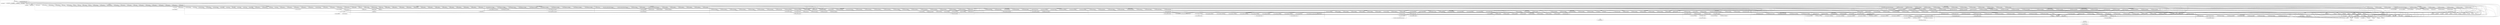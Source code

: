 digraph {
graph [overlap=false]
subgraph cluster_Test_More_DeepCheck {
	label="Test::More::DeepCheck";
	"Test::More::DeepCheck::BEGIN@5";
	"Test::More::DeepCheck::init";
	"Test::More::DeepCheck::BEGIN@3";
	"Test::More::DeepCheck::BEGIN@2";
	"Test::More::DeepCheck::is_dne";
}
subgraph cluster_UNIVERSAL {
	label="UNIVERSAL";
	"UNIVERSAL::VERSION";
	"UNIVERSAL::can";
	"UNIVERSAL::isa";
}
subgraph cluster_Test_More_DeepCheck_Strict {
	label="Test::More::DeepCheck::Strict";
	"Test::More::DeepCheck::Strict::BEGIN@10";
	"Test::More::DeepCheck::Strict::BEGIN@2";
	"Test::More::DeepCheck::Strict::BEGIN@7";
	"Test::More::DeepCheck::Strict::_check_hash";
	"Test::More::DeepCheck::Strict::_check_nonrefs";
	"Test::More::DeepCheck::Strict::check";
	"Test::More::DeepCheck::Strict::_inner_check";
	"Test::More::DeepCheck::Strict::BEGIN@6";
	"Test::More::DeepCheck::Strict::CORE:sort";
	"Test::More::DeepCheck::Strict::_deep_check";
	"Test::More::DeepCheck::Strict::BEGIN@3";
	"Test::More::DeepCheck::Strict::BEGIN@63";
	"Test::More::DeepCheck::Strict::BEGIN@8";
	"Test::More::DeepCheck::Strict::BEGIN@5";
}
subgraph cluster_Test_Stream_Event_Finish {
	label="Test::Stream::Event::Finish";
	"Test::Stream::Event::Finish::BEGIN@5";
	"Test::Stream::Event::Finish::BEGIN@3";
	"Test::Stream::Event::Finish::BEGIN@2";
}
subgraph cluster_Test_Stream_Context {
	label="Test::Stream::Context";
	"Test::Stream::Context::BEGIN@3";
	"Test::Stream::Context::context";
	"Test::Stream::Context::clear";
	"Test::Stream::Context::BEGIN@7";
	"Test::Stream::Context::inspect_todo";
	"Test::Stream::Context::BEGIN@385";
	"Test::Stream::Context::register_event";
	"Test::Stream::Context::BEGIN@24";
	"Test::Stream::Context::BEGIN@14";
	"Test::Stream::Context::finish";
	"Test::Stream::Context::done_testing";
	"Test::Stream::Context::CORE:match";
	"Test::Stream::Context::ok";
	"Test::Stream::Context::_note";
	"Test::Stream::Context::BEGIN@2";
	"Test::Stream::Context::BEGIN@407";
	"Test::Stream::Context::BEGIN@426";
	"Test::Stream::Context::CORE:subst";
	"Test::Stream::Context::subname";
	"Test::Stream::Context::BEGIN@9";
	"Test::Stream::Context::snapshot";
	"Test::Stream::Context::BEGIN@5";
	"Test::Stream::Context::subtest";
	"Test::Stream::Context::_ok";
	"Test::Stream::Context::BEGIN@77";
	"Test::Stream::Context::BEGIN@433";
	"Test::Stream::Context::set";
	"Test::Stream::Context::BEGIN@78";
	"Test::Stream::Context::BEGIN@12";
	"Test::Stream::Context::_find_context";
	"Test::Stream::Context::BEGIN@425";
	"Test::Stream::Context::BEGIN@18";
	"Test::Stream::Context::BEGIN@10";
	"Test::Stream::Context::note";
	"Test::Stream::Context::BEGIN@406";
	"Test::Stream::Context::DESTROY";
	"Test::Stream::Context::call";
	"Test::Stream::Context::subtest_stop";
	"Test::Stream::Context::BEGIN@11";
	"Test::Stream::Context::subtest_start";
	"Test::Stream::Context::hide_todo";
	"Test::Stream::Context::_find_tester";
	"Test::Stream::Context::_plan";
	"Test::Stream::Context::restore_todo";
}
subgraph cluster_Test_Stream_Event_Diag {
	label="Test::Stream::Event::Diag";
	"Test::Stream::Event::Diag::BEGIN@3";
	"Test::Stream::Event::Diag::BEGIN@11";
	"Test::Stream::Event::Diag::BEGIN@5";
	"Test::Stream::Event::Diag::BEGIN@10";
	"Test::Stream::Event::Diag::BEGIN@2";
	"Test::Stream::Event::Diag::BEGIN@12";
}
subgraph cluster_Test_Stream_HashBase_Meta {
	label="Test::Stream::HashBase::Meta";
	"Test::Stream::HashBase::Meta::__ANON__[lib/Test/Stream/HashBase/Meta.pm:95]";
	"Test::Stream::HashBase::Meta::add_accessors";
	"Test::Stream::HashBase::Meta::baseclass";
	"Test::Stream::HashBase::Meta::BEGIN@65";
	"Test::Stream::HashBase::Meta::BEGIN@92";
	"Test::Stream::HashBase::Meta::fields";
	"Test::Stream::HashBase::Meta::BEGIN@3";
	"Test::Stream::HashBase::Meta::get";
	"Test::Stream::HashBase::Meta::new";
	"Test::Stream::HashBase::Meta::BEGIN@58";
	"Test::Stream::HashBase::Meta::BEGIN@2";
	"Test::Stream::HashBase::Meta::subclass";
	"Test::Stream::HashBase::Meta::BEGIN@5";
	"Test::Stream::HashBase::Meta::order";
	"Test::Stream::HashBase::Meta::__ANON__[lib/Test/Stream/HashBase/Meta.pm:94]";
}
subgraph cluster_Test_Stream_ArrayBase {
	label="Test::Stream::ArrayBase";
	"Test::Stream::ArrayBase::apply_to";
	"Test::Stream::ArrayBase::BEGIN@7";
	"Test::Stream::ArrayBase::BEGIN@29";
	"Test::Stream::ArrayBase::BEGIN@6";
	"Test::Stream::ArrayBase::BEGIN@5";
	"Test::Stream::ArrayBase::BEGIN@2";
	"Test::Stream::ArrayBase::BEGIN@9";
	"Test::Stream::ArrayBase::new";
	"Test::Stream::ArrayBase::CORE:subst";
	"Test::Stream::ArrayBase::import";
	"Test::Stream::ArrayBase::BEGIN@3";
}
subgraph cluster_overload {
	label="overload";
	"overload::BEGIN@139";
}
subgraph cluster_warnings_register {
	label="warnings::register";
	"warnings::register::mkMask";
	"warnings::register::import";
}
subgraph cluster_XSLoader {
	label="XSLoader";
	"XSLoader::load";
}
subgraph cluster_Test_Stream_Event_Subtest {
	label="Test::Stream::Event::Subtest";
	"Test::Stream::Event::Subtest::BEGIN@7";
	"Test::Stream::Event::Subtest::BEGIN@9";
	"Test::Stream::Event::Subtest::BEGIN@6";
	"Test::Stream::Event::Subtest::BEGIN@3";
	"Test::Stream::Event::Subtest::to_tap";
	"Test::Stream::Event::Subtest::BEGIN@5";
	"Test::Stream::Event::Subtest::BEGIN@2";
	"Test::Stream::Event::Subtest::init";
}
subgraph cluster_PerlIO {
	label="PerlIO";
	"PerlIO::get_layers";
}
subgraph cluster_Test_More {
	label="Test::More";
	"Test::More::BEGIN@225";
	"Test::More::BEGIN@10";
	"Test::More::_skip";
	"Test::More::BEGIN@260";
	"Test::More::BEGIN@12";
	"Test::More::BEGIN@21";
	"Test::More::BEGIN@23";
	"Test::More::BEGIN@5";
	"Test::More::BEGIN@53";
	"Test::More::BEGIN@19";
	"Test::More::skip";
	"Test::More::ok";
	"Test::More::BEGIN@13";
	"Test::More::BEGIN@121";
	"Test::More::BEGIN@18";
	"Test::More::BEGIN@11";
	"Test::More::CORE:match";
	"Test::More::is";
	"Test::More::BEGIN@3";
	"Test::More::like";
	"Test::More::BEGIN@16";
	"Test::More::import_extra";
	"Test::More::done_testing";
	"Test::More::is_deeply";
	"Test::More::BEGIN@15";
	"Test::More::BEGIN@4";
	"Test::More::import";
}
subgraph cluster_Test_Stream_PackageUtil {
	label="Test::Stream::PackageUtil";
	"Test::Stream::PackageUtil::BEGIN@46";
	"Test::Stream::PackageUtil::BEGIN@61";
	"Test::Stream::PackageUtil::package_sym";
	"Test::Stream::PackageUtil::import";
	"Test::Stream::PackageUtil::BEGIN@19";
	"Test::Stream::PackageUtil::BEGIN@2";
	"Test::Stream::PackageUtil::CORE:match";
	"Test::Stream::PackageUtil::BEGIN@47";
	"Test::Stream::PackageUtil::package_purge_sym";
	"Test::Stream::PackageUtil::BEGIN@3";
}
subgraph cluster_main {
	label="main";
	"main::run";
	"main::CORE:open";
	"main::BEGIN@2";
	"main::BEGIN@3";
	"main::RUNTIME";
	"main::__ANON__[profiling/long-run.pl:20]";
	"main::CORE:qr";
	"main::CORE:print";
	"main::BEGIN@1";
}
subgraph cluster_B_COP {
	label="B::COP";
	"B::COP::line";
}
subgraph cluster_Test_Stream_Block {
	label="Test::Stream::Block";
	"Test::Stream::Block::BEGIN@2";
	"Test::Stream::Block::run";
	"Test::Stream::Block::init";
	"Test::Stream::Block::deduce";
	"Test::Stream::Block::BEGIN@176";
	"Test::Stream::Block::BEGIN@3";
	"Test::Stream::Block::BEGIN@5";
	"Test::Stream::Block::BEGIN@8";
	"Test::Stream::Block::BEGIN@6";
}
subgraph cluster_Test_Stream_Toolset {
	label="Test::Stream::Toolset";
	"Test::Stream::Toolset::BEGIN@18";
	"Test::Stream::Toolset::BEGIN@13";
	"Test::Stream::Toolset::BEGIN@11";
	"Test::Stream::Toolset::BEGIN@16";
	"Test::Stream::Toolset::BEGIN@2";
	"Test::Stream::Toolset::BEGIN@14";
	"Test::Stream::Toolset::BEGIN@6";
	"Test::Stream::Toolset::BEGIN@10";
	"Test::Stream::Toolset::__ANON__[lib/Test/Stream/Toolset.pm:58]";
	"Test::Stream::Toolset::BEGIN@5";
	"Test::Stream::Toolset::BEGIN@3";
	"Test::Stream::Toolset::BEGIN@12";
	"Test::Stream::Toolset::BEGIN@7";
	"Test::Stream::Toolset::BEGIN@15";
}
subgraph cluster_Test_Builder {
	label="Test::Builder";
	"Test::Builder::todo_output";
	"Test::Builder::BEGIN@12";
	"Test::Builder::is_fh";
	"Test::Builder::BEGIN@262";
	"Test::Builder::BEGIN@20";
	"Test::Builder::_new_fh";
	"Test::Builder::failure_output";
	"Test::Builder::reset";
	"Test::Builder::create";
	"Test::Builder::new";
	"Test::Builder::BEGIN@944";
	"Test::Builder::BEGIN@13";
	"Test::Builder::BEGIN@3";
	"Test::Builder::BEGIN@4";
	"Test::Builder::BEGIN@5";
	"Test::Builder::BEGIN@14";
	"Test::Builder::BEGIN@22";
	"Test::Builder::BEGIN@15";
	"Test::Builder::output";
	"Test::Builder::ctx";
	"Test::Builder::BEGIN@18";
	"Test::Builder::BEGIN@11";
	"Test::Builder::BEGIN@261";
	"Test::Builder::BEGIN@17";
}
subgraph cluster_Test_Stream_ArrayBase_Meta {
	label="Test::Stream::ArrayBase::Meta";
	"Test::Stream::ArrayBase::Meta::new";
	"Test::Stream::ArrayBase::Meta::fields";
	"Test::Stream::ArrayBase::Meta::_GROW";
	"Test::Stream::ArrayBase::Meta::get";
	"Test::Stream::ArrayBase::Meta::BEGIN@3";
	"Test::Stream::ArrayBase::Meta::BEGIN@106";
	"Test::Stream::ArrayBase::Meta::BEGIN@5";
	"Test::Stream::ArrayBase::Meta::BEGIN@57";
	"Test::Stream::ArrayBase::Meta::BEGIN@2";
	"Test::Stream::ArrayBase::Meta::baseclass";
	"Test::Stream::ArrayBase::Meta::add_accessors";
	"Test::Stream::ArrayBase::Meta::subclass";
}
subgraph cluster_version {
	label="version";
	"version::(cmp";
	"version::(bool";
}
subgraph cluster_B {
	label="B";
	"B::BEGIN@237";
	"B::BEGIN@12";
	"B::svref_2object";
	"B::BEGIN@30";
}
subgraph cluster_Exporter {
	label="Exporter";
	"Exporter::CORE:match";
	"Exporter::CORE:subst";
	"Exporter::import";
}
subgraph cluster_Regexp {
	label="Regexp";
	"Regexp::DESTROY";
}
subgraph cluster_Test_Stream_Carp {
	label="Test::Stream::Carp";
	"Test::Stream::Carp::BEGIN@3";
	"Test::Stream::Carp::BEGIN@2";
	"Test::Stream::Carp::BEGIN@5";
}
subgraph cluster_Test_Stream {
	label="Test::Stream";
	"Test::Stream::BEGIN@2";
	"Test::Stream::BEGIN@628";
	"Test::Stream::BEGIN@10";
	"Test::Stream::BEGIN@8";
	"Test::Stream::count";
	"Test::Stream::BEGIN@9";
	"Test::Stream::BEGIN@659";
	"Test::Stream::ended";
	"Test::Stream::BEGIN@3";
	"Test::Stream::_render_tap";
	"Test::Stream::BEGIN@12";
	"Test::Stream::_process_event";
	"Test::Stream::END";
	"Test::Stream::BEGIN@47";
	"Test::Stream::shared";
	"Test::Stream::CORE:print";
	"Test::Stream::BEGIN@11";
	"Test::Stream::failed";
	"Test::Stream::_reset";
	"Test::Stream::_update_state";
	"Test::Stream::plan";
	"Test::Stream::done_testing";
	"Test::Stream::before_import";
	"Test::Stream::BEGIN@15";
	"Test::Stream::subtest_start";
	"Test::Stream::_finalize_event";
	"Test::Stream::CORE:subst";
	"Test::Stream::subtest_stop";
	"Test::Stream::send";
	"Test::Stream::init";
	"Test::Stream::BEGIN@13";
}
subgraph cluster_B_GV {
	label="B::GV";
	"B::GV::NAME";
	"B::GV::STASH";
}
subgraph cluster_Test_Stream_Event_Bail {
	label="Test::Stream::Event::Bail";
	"Test::Stream::Event::Bail::BEGIN@2";
	"Test::Stream::Event::Bail::BEGIN@5";
	"Test::Stream::Event::Bail::BEGIN@3";
}
subgraph cluster_Test_Stream_ExitMagic {
	label="Test::Stream::ExitMagic";
	"Test::Stream::ExitMagic::init";
	"Test::Stream::ExitMagic::do_magic";
	"Test::Stream::ExitMagic::BEGIN@2";
	"Test::Stream::ExitMagic::BEGIN@3";
	"Test::Stream::ExitMagic::be_helpful_magic";
	"Test::Stream::ExitMagic::BEGIN@7";
}
subgraph cluster_Test_Stream_Exporter {
	label="Test::Stream::Exporter";
	"Test::Stream::Exporter::BEGIN@6";
	"Test::Stream::Exporter::export_to";
	"Test::Stream::Exporter::default_export";
	"Test::Stream::Exporter::cleanup";
	"Test::Stream::Exporter::BEGIN@72";
	"Test::Stream::Exporter::export_meta";
	"Test::Stream::Exporter::BEGIN@5";
	"Test::Stream::Exporter::__ANON__[lib/Test/Stream/Exporter.pm:39]";
	"Test::Stream::Exporter::BEGIN@2";
	"Test::Stream::Exporter::exports";
	"Test::Stream::Exporter::default_exports";
	"Test::Stream::Exporter::export";
	"Test::Stream::Exporter::BEGIN@17";
	"Test::Stream::Exporter::CORE:subst";
	"Test::Stream::Exporter::BEGIN@3";
	"Test::Stream::Exporter::import";
}
subgraph cluster_Test_Stream_HashBase {
	label="Test::Stream::HashBase";
	"Test::Stream::HashBase::BEGIN@2";
	"Test::Stream::HashBase::BEGIN@9";
	"Test::Stream::HashBase::BEGIN@29";
	"Test::Stream::HashBase::import";
	"Test::Stream::HashBase::CORE:subst";
	"Test::Stream::HashBase::BEGIN@3";
	"Test::Stream::HashBase::apply_to";
	"Test::Stream::HashBase::new";
	"Test::Stream::HashBase::BEGIN@5";
	"Test::Stream::HashBase::BEGIN@7";
	"Test::Stream::HashBase::BEGIN@6";
	"Test::Stream::HashBase::new_ordered";
}
subgraph cluster_Test_Stream_Meta {
	label="Test::Stream::Meta";
	"Test::Stream::Meta::BEGIN@6";
	"Test::Stream::Meta::BEGIN@8";
	"Test::Stream::Meta::BEGIN@5";
	"Test::Stream::Meta::BEGIN@2";
	"Test::Stream::Meta::BEGIN@12";
	"Test::Stream::Meta::is_tester";
	"Test::Stream::Meta::BEGIN@3";
	"Test::Stream::Meta::BEGIN@14";
	"Test::Stream::Meta::init_tester";
}
subgraph cluster_warnings {
	label="warnings";
	"warnings::unimport";
	"warnings::CORE:match";
	"warnings::CORE:regcomp";
	"warnings::import";
}
subgraph cluster_Test_Stream_Subtest {
	label="Test::Stream::Subtest";
	"Test::Stream::Subtest::BEGIN@9";
	"Test::Stream::Subtest::BEGIN@38";
	"Test::Stream::Subtest::BEGIN@10";
	"Test::Stream::Subtest::BEGIN@14";
	"Test::Stream::Subtest::BEGIN@2";
	"Test::Stream::Subtest::subtest";
	"Test::Stream::Subtest::BEGIN@3";
	"Test::Stream::Subtest::BEGIN@11";
	"Test::Stream::Subtest::BEGIN@5";
	"Test::Stream::Subtest::__ANON__[lib/Test/Stream/Subtest.pm:54]";
	"Test::Stream::Subtest::BEGIN@12";
}
subgraph cluster_Test_Stream_IOSets {
	label="Test::Stream::IOSets";
	"Test::Stream::IOSets::__ANON__[lib/Test/Stream/IOSets.pm:76]";
	"Test::Stream::IOSets::reset_legacy";
	"Test::Stream::IOSets::init_encoding";
	"Test::Stream::IOSets::new";
	"Test::Stream::IOSets::CORE:match";
	"Test::Stream::IOSets::CORE:open";
	"Test::Stream::IOSets::_apply_layers";
	"Test::Stream::IOSets::open_handles";
	"Test::Stream::IOSets::BEGIN@5";
	"Test::Stream::IOSets::BEGIN@2";
	"Test::Stream::IOSets::BEGIN@3";
	"Test::Stream::IOSets::CORE:binmode";
	"Test::Stream::IOSets::_autoflush";
	"Test::Stream::IOSets::_copy_io_layers";
	"Test::Stream::IOSets::init_legacy";
	"Test::Stream::IOSets::CORE:select";
}
subgraph cluster_Test_More_Tools {
	label="Test::More::Tools";
	"Test::More::Tools::regex_check";
	"Test::More::Tools::__ANON__[lib/Test/More/Tools.pm:147]";
	"Test::More::Tools::__ANON__[lib/Test/More/Tools.pm:148]";
	"Test::More::Tools::BEGIN@2";
	"Test::More::Tools::CORE:regcomp";
	"Test::More::Tools::BEGIN@3";
	"Test::More::Tools::_cmp_eval";
	"Test::More::Tools::BEGIN@5";
	"Test::More::Tools::is_eq";
	"Test::More::Tools::BEGIN@7";
	"Test::More::Tools::CORE:subst";
	"Test::More::Tools::BEGIN@11";
	"Test::More::Tools::CORE:match";
	"Test::More::Tools::__ANON__[lib/Test/More/Tools.pm:48]";
	"Test::More::Tools::BEGIN@145";
	"Test::More::Tools::BEGIN@12";
	"Test::More::Tools::cmp_check";
}
subgraph cluster_Test_Stream_Util {
	label="Test::Stream::Util";
	"Test::Stream::Util::BEGIN@7";
	"Test::Stream::Util::_local_protect";
	"Test::Stream::Util::unoverload_str";
	"Test::Stream::Util::BEGIN@5";
	"Test::Stream::Util::_local_try";
	"Test::Stream::Util::BEGIN@81";
	"Test::Stream::Util::is_regex";
	"Test::Stream::Util::BEGIN@3";
	"Test::Stream::Util::__ANON__[lib/Test/Stream/Util.pm:185]";
	"Test::Stream::Util::BEGIN@2";
	"Test::Stream::Util::BEGIN@170";
	"Test::Stream::Util::unoverload";
	"Test::Stream::Util::BEGIN@6";
}
subgraph cluster_List_Util {
	label="List::Util";
	"List::Util::BEGIN@11";
	"List::Util::BEGIN@12";
}
subgraph cluster_B_HV {
	label="B::HV";
	"B::HV::NAME";
}
subgraph cluster_Test_Stream_Event_Plan {
	label="Test::Stream::Event::Plan";
	"Test::Stream::Event::Plan::BEGIN@10";
	"Test::Stream::Event::Plan::init";
	"Test::Stream::Event::Plan::to_tap";
	"Test::Stream::Event::Plan::BEGIN@3";
	"Test::Stream::Event::Plan::BEGIN@5";
	"Test::Stream::Event::Plan::BEGIN@2";
}
subgraph cluster_strict {
	label="strict";
	"strict::CORE:regcomp";
	"strict::bits";
	"strict::CORE:match";
	"strict::import";
	"strict::unimport";
}
subgraph cluster_Test_Stream_Exporter_Meta {
	label="Test::Stream::Exporter::Meta";
	"Test::Stream::Exporter::Meta::BEGIN@101";
	"Test::Stream::Exporter::Meta::new";
	"Test::Stream::Exporter::Meta::BEGIN@101.2";
	"Test::Stream::Exporter::Meta::BEGIN@3";
	"Test::Stream::Exporter::Meta::add";
	"Test::Stream::Exporter::Meta::add_default_bulk";
	"Test::Stream::Exporter::Meta::BEGIN@100";
	"Test::Stream::Exporter::Meta::get";
	"Test::Stream::Exporter::Meta::BEGIN@89";
	"Test::Stream::Exporter::Meta::BEGIN@100.1";
	"Test::Stream::Exporter::Meta::add_default";
	"Test::Stream::Exporter::Meta::BEGIN@2";
	"Test::Stream::Exporter::Meta::exports";
	"Test::Stream::Exporter::Meta::default";
	"Test::Stream::Exporter::Meta::add_bulk";
	"Test::Stream::Exporter::Meta::BEGIN@5";
}
subgraph cluster_Test_Stream_Event_Ok {
	label="Test::Stream::Event::Ok";
	"Test::Stream::Event::Ok::BEGIN@5";
	"Test::Stream::Event::Ok::to_tap";
	"Test::Stream::Event::Ok::BEGIN@6";
	"Test::Stream::Event::Ok::CORE:subst";
	"Test::Stream::Event::Ok::BEGIN@3";
	"Test::Stream::Event::Ok::BEGIN@7";
	"Test::Stream::Event::Ok::BEGIN@134";
	"Test::Stream::Event::Ok::init";
	"Test::Stream::Event::Ok::BEGIN@9";
	"Test::Stream::Event::Ok::CORE:match";
	"Test::Stream::Event::Ok::BEGIN@2";
}
subgraph cluster_Test_Stream_Threads {
	label="Test::Stream::Threads";
	"Test::Stream::Threads::BEGIN@6";
	"Test::Stream::Threads::BEGIN@23";
	"Test::Stream::Threads::BEGIN@5";
	"Test::Stream::Threads::BEGIN@2";
	"Test::Stream::Threads::BEGIN@3";
}
subgraph cluster_vars {
	label="vars";
	"vars::BEGIN@3";
	"vars::import";
	"vars::CORE:match";
	"vars::BEGIN@7";
	"vars::BEGIN@8";
}
subgraph cluster_Config {
	label="Config";
	"Config::BEGIN@35";
	"Config::FETCH";
	"Config::TIEHASH";
	"Config::BEGIN@9";
	"Config::import";
}
subgraph cluster_B_CV {
	label="B::CV";
	"B::CV::GV";
	"B::CV::FILE";
	"B::CV::START";
}
subgraph cluster_Test_Stream_Event_Note {
	label="Test::Stream::Event::Note";
	"Test::Stream::Event::Note::init";
	"Test::Stream::Event::Note::BEGIN@3";
	"Test::Stream::Event::Note::to_tap";
	"Test::Stream::Event::Note::CORE:subst";
	"Test::Stream::Event::Note::BEGIN@10";
	"Test::Stream::Event::Note::BEGIN@5";
	"Test::Stream::Event::Note::BEGIN@2";
	"Test::Stream::Event::Note::CORE:match";
}
subgraph cluster_Test_Stream_Event {
	label="Test::Stream::Event";
	"Test::Stream::Event::BEGIN@5";
	"Test::Stream::Event::BEGIN@8";
	"Test::Stream::Event::encoding";
	"Test::Stream::Event::init";
	"Test::Stream::Event::BEGIN@2";
	"Test::Stream::Event::import";
	"Test::Stream::Event::BEGIN@6";
	"Test::Stream::Event::BEGIN@3";
}
subgraph cluster_Scalar_Util {
	label="Scalar::Util";
	"Scalar::Util::reftype";
	"Scalar::Util::blessed";
	"Scalar::Util::BEGIN@9";
	"Scalar::Util::BEGIN@10";
	"Scalar::Util::weaken";
}
subgraph cluster_re {
	label="re";
	"re::is_regexp";
}
subgraph cluster_Test_Stream_ExitMagic_Context {
	label="Test::Stream::ExitMagic::Context";
	"Test::Stream::ExitMagic::Context::BEGIN@3";
	"Test::Stream::ExitMagic::Context::BEGIN@2";
	"Test::Stream::ExitMagic::Context::BEGIN@5";
	"Test::Stream::ExitMagic::Context::snapshot";
	"Test::Stream::ExitMagic::Context::init";
}
"Test::Stream::Toolset::BEGIN@14" -> "Test::Stream::Event::Ok::BEGIN@3";
"Test::More::is" -> "Test::Stream::Context::context";
"Test::Stream::subtest_start" -> "Test::Stream::Context::context";
"Test::More::Tools::regex_check" -> "Test::Stream::Context::context";
"Test::More::_skip" -> "Test::Stream::Context::context";
"Test::Stream::Toolset::__ANON__[lib/Test/Stream/Toolset.pm:58]" -> "Test::Stream::Context::context";
"Test::More::like" -> "Test::Stream::Context::context";
"Test::Builder::ctx" -> "Test::Stream::Context::context";
"Test::More::done_testing" -> "Test::Stream::Context::context";
"Test::More::skip" -> "Test::Stream::Context::context";
"Test::More::ok" -> "Test::Stream::Context::context";
"Test::More::is_deeply" -> "Test::Stream::Context::context";
"Test::More::Tools::cmp_check" -> "Test::Stream::Context::context";
"Test::Stream::Subtest::subtest" -> "Test::Stream::Context::context";
"Test::Stream::Context::BEGIN@5" -> "Scalar::Util::BEGIN@9";
"Test::Stream::ArrayBase::apply_to" -> "Test::More::DeepCheck::BEGIN@2";
"Test::More::DeepCheck::Strict::BEGIN@10" -> "Test::Stream::ArrayBase::BEGIN@6";
"main::BEGIN@1" -> "strict::CORE:regcomp";
"Test::More::DeepCheck::Strict::_inner_check" -> "Test::More::DeepCheck::Strict::_check_hash";
"Test::Stream::ArrayBase::BEGIN@5" -> "Test::Stream::ArrayBase::Meta::BEGIN@57";
"Test::Stream::IOSets::init_legacy" -> "Test::Stream::IOSets::_autoflush";
"Test::Stream::IOSets::open_handles" -> "Test::Stream::IOSets::_autoflush";
"Test::Stream::IOSets::init_legacy" -> "Test::Stream::IOSets::_copy_io_layers";
"main::RUNTIME" -> "main::BEGIN@1";
"Test::Builder::new" -> "Test::Builder::create";
"Test::More::BEGIN@19" -> "Test::More::DeepCheck::Strict::BEGIN@63";
"Test::Stream::Subtest::BEGIN@14" -> "Test::Stream::Block::BEGIN@176";
"Test::Stream::BEGIN@8" -> "Test::Stream::Context::BEGIN@14";
"main::BEGIN@3" -> "Test::More::BEGIN@4";
"Test::Stream::Context::BEGIN@9" -> "Test::Stream::Threads::BEGIN@5";
"main::BEGIN@3" -> "Test::More::BEGIN@260";
"Test::Stream::Toolset::BEGIN@11" -> "Test::Stream::Event::Diag::BEGIN@2";
"main::RUNTIME" -> "main::BEGIN@3";
"Test::Stream::PackageUtil::package_sym" -> "Test::Stream::PackageUtil::CORE:match";
"Test::More::DeepCheck::Strict::BEGIN@10" -> "Test::Stream::ArrayBase::BEGIN@7";
"Test::Stream::HashBase::new" -> "Test::Stream::ExitMagic::Context::init";
"main::BEGIN@3" -> "Test::More::BEGIN@23";
"Test::More::BEGIN@12" -> "Test::Stream::Toolset::BEGIN@7";
"Test::Stream::Block::deduce" -> "B::GV::NAME";
"Test::Stream::IOSets::new" -> "Test::Stream::IOSets::reset_legacy";
"Test::Builder::todo_output" -> "Test::Stream::IOSets::init_encoding";
"Test::Builder::failure_output" -> "Test::Stream::IOSets::init_encoding";
"Test::Builder::output" -> "Test::Stream::IOSets::init_encoding";
"main::BEGIN@3" -> "Test::More::BEGIN@53";
"Test::Stream::Event::Ok::BEGIN@134" -> "warnings::unimport";
"Test::Builder::BEGIN@262" -> "warnings::unimport";
"Test::Stream::Subtest::BEGIN@38" -> "warnings::unimport";
"Test::Stream::HashBase::Meta::BEGIN@65" -> "warnings::unimport";
"Test::Stream::Context::BEGIN@24" -> "warnings::unimport";
"Test::More::DeepCheck::Strict::BEGIN@63" -> "warnings::unimport";
"Test::Builder::BEGIN@944" -> "warnings::unimport";
"Test::Stream::Context::BEGIN@433" -> "warnings::unimport";
"Test::Stream::Context::BEGIN@78" -> "warnings::unimport";
"Test::More::Tools::BEGIN@145" -> "warnings::unimport";
"Test::Stream::Exporter::Meta::BEGIN@100.1" -> "warnings::unimport";
"Test::More::BEGIN@225" -> "warnings::unimport";
"Test::More::BEGIN@260" -> "warnings::unimport";
"Test::Stream::Context::BEGIN@407" -> "warnings::unimport";
"Test::More::BEGIN@53" -> "warnings::unimport";
"Test::Stream::Context::BEGIN@426" -> "warnings::unimport";
"Test::Stream::Util::BEGIN@170" -> "warnings::unimport";
"Test::Stream::BEGIN@628" -> "warnings::unimport";
"Test::More::BEGIN@121" -> "warnings::unimport";
"Test::Stream::Exporter::Meta::BEGIN@101.2" -> "warnings::unimport";
"Test::Stream::PackageUtil::BEGIN@46" -> "warnings::unimport";
"Test::Stream::BEGIN@659" -> "warnings::unimport";
"Test::More::BEGIN@19" -> "Test::More::DeepCheck::Strict::BEGIN@8";
"Test::Stream::Exporter::Meta::add_bulk" -> "Test::Stream::PackageUtil::package_sym";
"Test::Stream::Exporter::Meta::add" -> "Test::Stream::PackageUtil::package_sym";
"Test::Stream::Exporter::Meta::add_default_bulk" -> "Test::Stream::PackageUtil::package_sym";
"Test::Stream::ArrayBase::Meta::subclass" -> "Test::Stream::ArrayBase::Meta::get";
"Test::Stream::ArrayBase::apply_to" -> "Test::Stream::ArrayBase::Meta::get";
"Test::Stream::HashBase::new" -> "Test::Stream::Event::Subtest::init";
"Test::Stream::Context::BEGIN@11" -> "Test::Stream::Util::BEGIN@2";
"main::RUNTIME" -> "main::CORE:print";
"main::run" -> "main::CORE:qr";
"Test::Stream::Toolset::BEGIN@14" -> "Test::Stream::Event::Ok::BEGIN@6";
"main::run" -> "Test::More::like";
"Test::Stream::HashBase::Meta::subclass" -> "Test::Stream::HashBase::Meta::get";
"Test::Stream::HashBase::apply_to" -> "Test::Stream::HashBase::Meta::get";
"Test::Stream::Toolset::BEGIN@15" -> "Test::Stream::Event::Plan::BEGIN@10";
"Test::Stream::Threads::BEGIN@6" -> "Config::BEGIN@35";
"Test::Stream::Exporter::BEGIN@5" -> "Test::Stream::PackageUtil::BEGIN@19";
"Test::Builder::create" -> "Test::Builder::reset";
"Test::Stream::Context::BEGIN@12" -> "Test::Stream::Meta::BEGIN@2";
"Test::More::BEGIN@21" -> "Test::Builder::BEGIN@13";
"Test::Stream::ArrayBase::apply_to" -> "Test::More::DeepCheck::BEGIN@3";
"Test::Stream::BEGIN@8" -> "Test::Stream::Context::BEGIN@433";
"Test::Stream::BEGIN@8" -> "Test::Stream::Context::BEGIN@77";
"Test::Stream::Subtest::BEGIN@14" -> "Test::Stream::Block::BEGIN@8";
"Test::Stream::Context::BEGIN@9" -> "Test::Stream::Threads::BEGIN@6";
"Test::More::BEGIN@18" -> "Test::More::Tools::BEGIN@12";
"Test::Stream::Subtest::BEGIN@12" -> "Test::Stream::Exporter::__ANON__[lib/Test/Stream/Exporter.pm:39]";
"Test::Stream::IOSets::BEGIN@5" -> "Test::Stream::Exporter::__ANON__[lib/Test/Stream/Exporter.pm:39]";
"Test::Builder::BEGIN@11" -> "Test::Stream::Exporter::__ANON__[lib/Test/Stream/Exporter.pm:39]";
"Test::Stream::Subtest::BEGIN@11" -> "Test::Stream::Exporter::__ANON__[lib/Test/Stream/Exporter.pm:39]";
"Test::More::Tools::BEGIN@5" -> "Test::Stream::Exporter::__ANON__[lib/Test/Stream/Exporter.pm:39]";
"Test::More::BEGIN@13" -> "Test::Stream::Exporter::__ANON__[lib/Test/Stream/Exporter.pm:39]";
"Test::Stream::Context::BEGIN@11" -> "Test::Stream::Exporter::__ANON__[lib/Test/Stream/Exporter.pm:39]";
"Test::More::BEGIN@11" -> "Test::Stream::Exporter::__ANON__[lib/Test/Stream/Exporter.pm:39]";
"Test::Stream::Event::Diag::BEGIN@10" -> "Test::Stream::Exporter::__ANON__[lib/Test/Stream/Exporter.pm:39]";
"Test::Stream::HashBase::Meta::BEGIN@5" -> "Test::Stream::Exporter::__ANON__[lib/Test/Stream/Exporter.pm:39]";
"Test::More::BEGIN@18" -> "Test::Stream::Exporter::__ANON__[lib/Test/Stream/Exporter.pm:39]";
"Test::Stream::Event::Ok::BEGIN@7" -> "Test::Stream::Exporter::__ANON__[lib/Test/Stream/Exporter.pm:39]";
"Test::Stream::Meta::BEGIN@6" -> "Test::Stream::Exporter::__ANON__[lib/Test/Stream/Exporter.pm:39]";
"Test::More::BEGIN@10" -> "Test::Stream::Exporter::__ANON__[lib/Test/Stream/Exporter.pm:39]";
"Test::Stream::Event::Subtest::BEGIN@6" -> "Test::Stream::Exporter::__ANON__[lib/Test/Stream/Exporter.pm:39]";
"Test::More::BEGIN@12" -> "Test::Stream::Exporter::__ANON__[lib/Test/Stream/Exporter.pm:39]";
"Test::Stream::BEGIN@12" -> "Test::Stream::Exporter::__ANON__[lib/Test/Stream/Exporter.pm:39]";
"Test::Stream::Toolset::BEGIN@5" -> "Test::Stream::Exporter::__ANON__[lib/Test/Stream/Exporter.pm:39]";
"Test::Stream::Toolset::BEGIN@15" -> "Test::Stream::Exporter::__ANON__[lib/Test/Stream/Exporter.pm:39]";
"Test::Builder::BEGIN@13" -> "Test::Stream::Exporter::__ANON__[lib/Test/Stream/Exporter.pm:39]";
"Test::Stream::Context::BEGIN@12" -> "Test::Stream::Exporter::__ANON__[lib/Test/Stream/Exporter.pm:39]";
"Test::Stream::Toolset::BEGIN@13" -> "Test::Stream::Exporter::__ANON__[lib/Test/Stream/Exporter.pm:39]";
"Test::Stream::Toolset::BEGIN@11" -> "Test::Stream::Exporter::__ANON__[lib/Test/Stream/Exporter.pm:39]";
"Test::Stream::Block::BEGIN@6" -> "Test::Stream::Exporter::__ANON__[lib/Test/Stream/Exporter.pm:39]";
"Test::More::BEGIN@15" -> "Test::Stream::Exporter::__ANON__[lib/Test/Stream/Exporter.pm:39]";
"Test::Builder::BEGIN@12" -> "Test::Stream::Exporter::__ANON__[lib/Test/Stream/Exporter.pm:39]";
"Test::Stream::Toolset::BEGIN@10" -> "Test::Stream::Exporter::__ANON__[lib/Test/Stream/Exporter.pm:39]";
"Test::Stream::Event::Note::BEGIN@10" -> "Test::Stream::Exporter::__ANON__[lib/Test/Stream/Exporter.pm:39]";
"Test::Stream::Subtest::BEGIN@9" -> "Test::Stream::Exporter::__ANON__[lib/Test/Stream/Exporter.pm:39]";
"Test::Builder::BEGIN@20" -> "Test::Stream::Exporter::__ANON__[lib/Test/Stream/Exporter.pm:39]";
"Test::Stream::Event::Plan::BEGIN@10" -> "Test::Stream::Exporter::__ANON__[lib/Test/Stream/Exporter.pm:39]";
"Test::Stream::Event::BEGIN@6" -> "Test::Stream::Exporter::__ANON__[lib/Test/Stream/Exporter.pm:39]";
"Test::Stream::Toolset::BEGIN@12" -> "Test::Stream::Exporter::__ANON__[lib/Test/Stream/Exporter.pm:39]";
"Test::More::DeepCheck::Strict::BEGIN@7" -> "Test::Stream::Exporter::__ANON__[lib/Test/Stream/Exporter.pm:39]";
"Test::More::Tools::BEGIN@11" -> "Test::Stream::Exporter::__ANON__[lib/Test/Stream/Exporter.pm:39]";
"Test::Stream::Util::BEGIN@7" -> "Test::Stream::Exporter::__ANON__[lib/Test/Stream/Exporter.pm:39]";
"Test::More::DeepCheck::Strict::BEGIN@8" -> "Test::Stream::Exporter::__ANON__[lib/Test/Stream/Exporter.pm:39]";
"Test::More::BEGIN@19" -> "Test::Stream::Exporter::__ANON__[lib/Test/Stream/Exporter.pm:39]";
"Test::Stream::Event::Ok::BEGIN@6" -> "Test::Stream::Exporter::__ANON__[lib/Test/Stream/Exporter.pm:39]";
"Test::Builder::BEGIN@17" -> "Test::Stream::Exporter::__ANON__[lib/Test/Stream/Exporter.pm:39]";
"Test::Stream::BEGIN@8" -> "Test::Stream::Exporter::__ANON__[lib/Test/Stream/Exporter.pm:39]";
"Test::Stream::Toolset::BEGIN@16" -> "Test::Stream::Exporter::__ANON__[lib/Test/Stream/Exporter.pm:39]";
"Test::Stream::Toolset::BEGIN@14" -> "Test::Stream::Exporter::__ANON__[lib/Test/Stream/Exporter.pm:39]";
"Test::Stream::Context::BEGIN@9" -> "Test::Stream::Exporter::__ANON__[lib/Test/Stream/Exporter.pm:39]";
"Test::Stream::BEGIN@9" -> "Test::Stream::Exporter::__ANON__[lib/Test/Stream/Exporter.pm:39]";
"Test::Builder::BEGIN@15" -> "Test::Stream::Exporter::__ANON__[lib/Test/Stream/Exporter.pm:39]";
"Test::Stream::Toolset::BEGIN@6" -> "Test::Stream::Exporter::__ANON__[lib/Test/Stream/Exporter.pm:39]";
"Test::More::DeepCheck::Strict::BEGIN@6" -> "Test::Stream::Exporter::__ANON__[lib/Test/Stream/Exporter.pm:39]";
"Test::Stream::Toolset::BEGIN@7" -> "Test::Stream::Exporter::__ANON__[lib/Test/Stream/Exporter.pm:39]";
"Test::Stream::BEGIN@11" -> "Test::Stream::Exporter::__ANON__[lib/Test/Stream/Exporter.pm:39]";
"Test::Stream::ArrayBase::Meta::BEGIN@5" -> "Test::Stream::Exporter::__ANON__[lib/Test/Stream/Exporter.pm:39]";
"Test::Builder::BEGIN@14" -> "Test::Stream::Exporter::__ANON__[lib/Test/Stream/Exporter.pm:39]";
"Test::Stream::Context::BEGIN@7" -> "Test::Stream::Exporter::__ANON__[lib/Test/Stream/Exporter.pm:39]";
"Test::Stream::Subtest::BEGIN@14" -> "Test::Stream::Exporter::__ANON__[lib/Test/Stream/Exporter.pm:39]";
"Test::Stream::Event::Subtest::BEGIN@7" -> "Test::Stream::Exporter::__ANON__[lib/Test/Stream/Exporter.pm:39]";
"Test::Stream::Event::Diag::BEGIN@12" -> "Test::Stream::Exporter::__ANON__[lib/Test/Stream/Exporter.pm:39]";
"Test::Stream::ArrayBase::BEGIN@6" -> "Test::Stream::Exporter::__ANON__[lib/Test/Stream/Exporter.pm:39]";
"Test::Stream::HashBase::BEGIN@6" -> "Test::Stream::Exporter::__ANON__[lib/Test/Stream/Exporter.pm:39]";
"Test::Stream::BEGIN@13" -> "Test::Stream::Exporter::__ANON__[lib/Test/Stream/Exporter.pm:39]";
"main::BEGIN@3" -> "Test::More::BEGIN@10";
"Test::Stream::Toolset::BEGIN@14" -> "Test::Stream::Event::Ok::BEGIN@9";
"Test::Stream::Toolset::BEGIN@16" -> "Test::Stream::Event::Subtest::BEGIN@6";
"Test::More::BEGIN@10" -> "Test::Stream::BEGIN@3";
"Test::Stream::HashBase::apply_to" -> "Test::Stream::HashBase::Meta::baseclass";
"Test::Stream::Context::BEGIN@7" -> "Test::Stream::Exporter::export";
"Test::More::BEGIN@12" -> "Test::Stream::Exporter::export";
"Test::More::like" -> "Test::Stream::Context::DESTROY";
"Test::Stream::Util::_local_try" -> "Test::Stream::Context::DESTROY";
"Test::Stream::Toolset::__ANON__[lib/Test/Stream/Toolset.pm:58]" -> "Test::Stream::Context::DESTROY";
"Test::Builder::todo_output" -> "Test::Stream::Context::DESTROY";
"Test::Stream::subtest_start" -> "Test::Stream::Context::DESTROY";
"Test::More::is" -> "Test::Stream::Context::DESTROY";
"Test::Builder::failure_output" -> "Test::Stream::Context::DESTROY";
"Test::Builder::output" -> "Test::Stream::Context::DESTROY";
"Test::More::skip" -> "Test::Stream::Context::DESTROY";
"Test::More::done_testing" -> "Test::Stream::Context::DESTROY";
"Test::Stream::Subtest::subtest" -> "Test::Stream::Context::DESTROY";
"Test::More::is_deeply" -> "Test::Stream::Context::DESTROY";
"Test::Stream::_update_state" -> "Test::Stream::Context::DESTROY";
"Test::More::ok" -> "Test::Stream::Context::DESTROY";
"Test::Stream::Threads::BEGIN@6" -> "Config::BEGIN@9";
"Test::Stream::HashBase::Meta::subclass" -> "Test::Stream::HashBase::Meta::order";
"Test::Stream::HashBase::new_ordered" -> "Test::Stream::HashBase::Meta::order";
"Test::Stream::IOSets::init_legacy" -> "Test::Stream::IOSets::open_handles";
"Test::Stream::HashBase::BEGIN@5" -> "Test::Stream::HashBase::Meta::BEGIN@58";
"Test::More::BEGIN@18" -> "Test::More::Tools::BEGIN@5";
"Test::Stream::Toolset::BEGIN@16" -> "Test::Stream::Event::Subtest::BEGIN@2";
"main::BEGIN@3" -> "Test::More::BEGIN@18";
"Test::Stream::Toolset::BEGIN@11" -> "Test::Stream::Event::Diag::BEGIN@12";
"Test::Stream::Context::BEGIN@7" -> "Test::Stream::Carp::BEGIN@3";
"Test::Stream::BEGIN@10" -> "Test::Stream::IOSets::BEGIN@2";
"Test::Stream::Event::BEGIN@8" -> "Test::Stream::HashBase::BEGIN@6";
"Test::Stream::Context::restore_todo" -> "Test::Stream::Context::inspect_todo";
"Test::Stream::Context::hide_todo" -> "Test::Stream::Context::inspect_todo";
"Test::Stream::Util::_local_try" -> "Test::More::Tools::__ANON__[lib/Test/More/Tools.pm:48]";
"Test::More::Tools::__ANON__[lib/Test/More/Tools.pm:147]" -> "Test::More::Tools::CORE:match";
"Test::Stream::HashBase::new" -> "Test::Stream::Block::init";
"Test::Stream::BEGIN@8" -> "Test::Stream::Context::BEGIN@385";
"Test::Stream::BEGIN@8" -> "Test::Stream::Context::BEGIN@24";
"Test::More::BEGIN@12" -> "Test::Stream::Toolset::BEGIN@18";
"Test::Stream::Threads::BEGIN@5" -> "Config::FETCH";
"Test::Stream::Toolset::BEGIN@10" -> "Test::Stream::Event::Bail::BEGIN@2";
"Test::More::BEGIN@19" -> "Test::More::DeepCheck::Strict::BEGIN@5";
"Test::More::BEGIN@21" -> "Test::Builder::BEGIN@4";
"Test::Stream::send" -> "Test::Stream::_update_state";
"Test::Stream::HashBase::BEGIN@5" -> "Test::Stream::HashBase::Meta::BEGIN@2";
"Test::Stream::ArrayBase::apply_to" -> "Test::Stream::ArrayBase::Meta::subclass";
"main::BEGIN@3" -> "Test::More::import";
"Test::Stream::ArrayBase::BEGIN@5" -> "Test::Stream::ArrayBase::Meta::_GROW";
"Test::Stream::HashBase::new" -> "Test::Stream::ExitMagic::init";
"Test::Stream::Context::note" -> "Test::Stream::Context::_note";
"Test::Stream::Util::_local_protect" -> "Test::Stream::IOSets::__ANON__[lib/Test/Stream/IOSets.pm:76]";
"Test::Stream::Toolset::BEGIN@14" -> "Test::Stream::Event::Ok::BEGIN@2";
"Test::Stream::Block::init" -> "Test::Stream::Block::deduce";
"Test::Stream::Subtest::BEGIN@14" -> "Test::Stream::Block::BEGIN@3";
"Test::Stream::Event::BEGIN@8" -> "Test::Stream::HashBase::BEGIN@9";
"main::BEGIN@3" -> "Test::More::BEGIN@19";
"Test::Stream::Context::BEGIN@5" -> "Scalar::Util::BEGIN@10";
"Test::More::BEGIN@21" -> "Test::Builder::BEGIN@17";
"Test::Stream::ArrayBase::apply_to" -> "Test::Stream::ArrayBase::CORE:subst";
"Test::Stream::Event::BEGIN@8" -> "Test::Stream::HashBase::BEGIN@3";
"Test::Stream::ArrayBase::import" -> "Test::Stream::ArrayBase::apply_to";
"Test::More::BEGIN@10" -> "Test::Stream::BEGIN@15";
"Exporter::import" -> "Exporter::CORE:subst";
"Test::Builder::_new_fh" -> "Test::Builder::is_fh";
"overload::BEGIN@139" -> "warnings::register::import";
"vars::BEGIN@7" -> "warnings::register::import";
"Test::More::BEGIN@21" -> "Test::Builder::BEGIN@12";
"Test::Stream::HashBase::BEGIN@5" -> "Test::Stream::HashBase::Meta::BEGIN@65";
"Test::More::DeepCheck::Strict::_deep_check" -> "Test::Stream::Util::unoverload_str";
"Test::More::DeepCheck::Strict::check" -> "Test::Stream::Util::unoverload_str";
"Test::Stream::Event::Ok::to_tap" -> "Test::Stream::Util::unoverload_str";
"Test::Stream::Context::ok" -> "Test::Stream::Context::_ok";
"Test::More::BEGIN@12" -> "Test::Stream::Toolset::BEGIN@12";
"Test::Stream::BEGIN@8" -> "Test::Stream::Context::BEGIN@78";
"main::RUNTIME" -> "Test::More::done_testing";
"Test::More::BEGIN@18" -> "Test::Stream::Exporter::default_exports";
"Test::Stream::Context::BEGIN@9" -> "Test::Stream::Exporter::default_exports";
"Test::Stream::BEGIN@8" -> "Test::Stream::Exporter::default_exports";
"Test::More::BEGIN@13" -> "Test::Stream::Exporter::default_exports";
"Test::Stream::Context::BEGIN@12" -> "Test::Stream::Exporter::default_exports";
"Test::Stream::Carp::BEGIN@5" -> "Test::Stream::Exporter::default_exports";
"Test::More::BEGIN@12" -> "Test::Stream::Exporter::default_exports";
"main::BEGIN@3" -> "Test::Stream::Exporter::default_exports";
"Test::More::BEGIN@10" -> "Test::Stream::Exporter::default_exports";
"Test::Stream::Block::deduce" -> "B::CV::FILE";
"Test::Stream::HashBase::apply_to" -> "Test::Stream::HashBase::CORE:subst";
"Test::Stream::Toolset::BEGIN@16" -> "Test::Stream::Event::Subtest::BEGIN@5";
"Test::Stream::Subtest::BEGIN@14" -> "Test::Stream::Block::BEGIN@6";
"Test::Stream::Toolset::BEGIN@14" -> "Test::Stream::Event::Ok::BEGIN@7";
"main::RUNTIME" -> "main::CORE:open";
"main::RUNTIME" -> "Test::Builder::output";
"Test::More::BEGIN@12" -> "Test::Stream::Toolset::BEGIN@15";
"Test::Stream::_finalize_event" -> "UNIVERSAL::isa";
"Test::Stream::_update_state" -> "UNIVERSAL::isa";
"Test::Stream::Exporter::BEGIN@5" -> "Test::Stream::PackageUtil::BEGIN@61";
"Test::Stream::ArrayBase::BEGIN@5" -> "Test::Stream::ArrayBase::Meta::BEGIN@3";
"Test::Stream::Toolset::BEGIN@15" -> "Test::Stream::Event::Plan::BEGIN@3";
"Test::Stream::Context::subtest_start" -> "Test::Stream::Context::hide_todo";
"Test::Stream::IOSets::_apply_layers" -> "Test::Stream::IOSets::CORE:match";
"main::BEGIN@3" -> "Test::More::BEGIN@13";
"Test::Stream::HashBase::BEGIN@5" -> "Test::Stream::HashBase::Meta::BEGIN@5";
"Test::Stream::Block::deduce" -> "B::BEGIN@30";
"Test::Stream::Carp::BEGIN@5" -> "Test::Stream::Exporter::BEGIN@3";
"Test::Stream::HashBase::new" -> "Test::Stream::Event::Ok::init";
"Test::Stream::Event::Subtest::init" -> "Test::Stream::Event::Ok::init";
"Test::Stream::Toolset::BEGIN@16" -> "Test::Stream::Event::Subtest::BEGIN@7";
"Test::Stream::Context::BEGIN@12" -> "Test::Stream::Exporter::cleanup";
"Test::Stream::Context::BEGIN@9" -> "Test::Stream::Exporter::cleanup";
"Test::More::BEGIN@18" -> "Test::Stream::Exporter::cleanup";
"Test::Stream::BEGIN@8" -> "Test::Stream::Exporter::cleanup";
"Test::Stream::Context::BEGIN@11" -> "Test::Stream::Exporter::cleanup";
"Test::More::BEGIN@13" -> "Test::Stream::Exporter::cleanup";
"main::BEGIN@3" -> "Test::Stream::Exporter::cleanup";
"Test::More::BEGIN@12" -> "Test::Stream::Exporter::cleanup";
"Test::More::BEGIN@10" -> "Test::Stream::Exporter::cleanup";
"Test::Stream::Context::BEGIN@7" -> "Test::Stream::Exporter::cleanup";
"Test::Stream::Exporter::export_to" -> "Test::Stream::Exporter::Meta::default";
"Test::More::DeepCheck::Strict::BEGIN@10" -> "Test::Stream::ArrayBase::BEGIN@5";
"Test::Stream::Context::BEGIN@7" -> "Test::Stream::Carp::BEGIN@5";
"Test::Builder::failure_output" -> "Test::Builder::_new_fh";
"Test::Builder::output" -> "Test::Builder::_new_fh";
"Test::Builder::todo_output" -> "Test::Builder::_new_fh";
"Test::Stream::Context::_note" -> "Test::Stream::send";
"Test::Stream::Context::subtest" -> "Test::Stream::send";
"Test::Stream::Context::finish" -> "Test::Stream::send";
"Test::Stream::Context::_plan" -> "Test::Stream::send";
"Test::Stream::Context::_ok" -> "Test::Stream::send";
"Test::Stream::ArrayBase::BEGIN@5" -> "Test::Stream::ArrayBase::Meta::BEGIN@5";
"Test::Stream::_update_state" -> "Test::Stream::ExitMagic::Context::snapshot";
"Test::Stream::Context::finish" -> "Test::Stream::ExitMagic::Context::snapshot";
"Test::Stream::Context::BEGIN@12" -> "Test::Stream::Meta::BEGIN@12";
"Test::Stream::HashBase::Meta::add_accessors" -> "Test::Stream::Exporter::Meta::get";
"Test::Stream::Exporter::export_meta" -> "Test::Stream::Exporter::Meta::get";
"Test::Stream::ArrayBase::Meta::add_accessors" -> "Test::Stream::Exporter::Meta::get";
"Test::Stream::HashBase::Meta::subclass" -> "Test::Stream::Exporter::Meta::get";
"Test::Stream::ArrayBase::Meta::subclass" -> "Test::Stream::Exporter::Meta::get";
"Test::Stream::shared" -> "Test::Stream::ExitMagic::BEGIN@3";
"Test::More::DeepCheck::Strict::BEGIN@10" -> "Test::Stream::ArrayBase::BEGIN@3";
"Test::Stream::Exporter::default_export" -> "Test::Stream::Exporter::Meta::add_default";
"Test::More::BEGIN@12" -> "Test::Stream::Toolset::BEGIN@6";
"Test::Stream::Toolset::BEGIN@11" -> "Test::Stream::Event::Diag::BEGIN@5";
"Scalar::Util::BEGIN@10" -> "vars::BEGIN@8";
"Test::Stream::Threads::BEGIN@6" -> "Config::TIEHASH";
"Test::Stream::Context::BEGIN@9" -> "Test::Stream::Threads::BEGIN@2";
"Test::Stream::Exporter::BEGIN@6" -> "Test::Stream::Exporter::Meta::BEGIN@101";
"Test::More::is" -> "Test::More::Tools::is_eq";
"main::RUNTIME" -> "Test::Builder::todo_output";
"Test::More::BEGIN@12" -> "Test::Stream::Toolset::BEGIN@10";
"Test::Stream::Util::unoverload" -> "Scalar::Util::blessed";
"Test::Stream::Context::snapshot" -> "Scalar::Util::blessed";
"Test::More::BEGIN@13" -> "Test::Stream::Subtest::BEGIN@38";
"Test::More::BEGIN@18" -> "Test::More::Tools::BEGIN@11";
"Test::Stream::Toolset::BEGIN@10" -> "Test::Stream::Event::Bail::BEGIN@3";
"Test::Stream::BEGIN@8" -> "Test::Stream::Context::BEGIN@12";
"Test::More::DeepCheck::Strict::_check_hash" -> "Test::More::DeepCheck::Strict::CORE:sort";
"Test::Stream::Toolset::__ANON__[lib/Test/Stream/Toolset.pm:58]" -> "Test::Stream::Meta::init_tester";
"Test::Stream::BEGIN@8" -> "Test::Stream::Context::BEGIN@425";
"Test::Stream::Exporter::BEGIN@6" -> "Test::Stream::Exporter::Meta::BEGIN@100.1";
"Test::More::BEGIN@21" -> "Test::Builder::BEGIN@5";
"Test::More::Tools::regex_check" -> "Test::Stream::Util::is_regex";
"Test::Stream::BEGIN@8" -> "Test::Stream::Context::BEGIN@18";
"Test::Stream::Exporter::BEGIN@5" -> "Test::Stream::PackageUtil::BEGIN@47";
"main::BEGIN@3" -> "Test::More::BEGIN@12";
"Test::Stream::ExitMagic::do_magic" -> "Test::Stream::HashBase::new";
"Test::Stream::Subtest::__ANON__[lib/Test/Stream/Subtest.pm:54]" -> "Test::Stream::HashBase::new";
"Test::Stream::shared" -> "Test::Stream::HashBase::new";
"Test::Stream::Subtest::subtest" -> "Test::Stream::HashBase::new";
"Test::Stream::HashBase::new_ordered" -> "Test::Stream::HashBase::new";
"Test::More::BEGIN@10" -> "Test::Stream::BEGIN@12";
"Test::Stream::Subtest::__ANON__[lib/Test/Stream/Subtest.pm:54]" -> "Test::Stream::Block::run";
"Test::Stream::shared" -> "Test::Stream::ExitMagic::Context::BEGIN@5";
"Test::More::BEGIN@21" -> "Test::Builder::BEGIN@11";
"Test::Stream::_render_tap" -> "Test::Stream::Event::Subtest::to_tap";
"Test::Stream::Toolset::BEGIN@12" -> "Test::Stream::Event::Finish::BEGIN@3";
"Test::Stream::IOSets::open_handles" -> "Test::Stream::IOSets::CORE:open";
"Test::Stream::Subtest::BEGIN@14" -> "Test::Stream::Block::BEGIN@5";
"Test::Stream::Event::Note::to_tap" -> "Test::Stream::Event::Note::CORE:subst";
"Test::Stream::Toolset::BEGIN@11" -> "Test::Stream::Event::Diag::BEGIN@10";
"Test::Stream::Context::BEGIN@10" -> "Test::Stream::Event::BEGIN@5";
"Test::Stream::Context::BEGIN@12" -> "Test::Stream::Meta::BEGIN@3";
"Test::Stream::Toolset::BEGIN@14" -> "Test::Stream::Event::Ok::BEGIN@134";
"Test::Stream::HashBase::apply_to" -> "Test::Stream::Exporter::export_to";
"Test::Stream::ArrayBase::apply_to" -> "Test::Stream::Exporter::export_to";
"Test::Stream::Exporter::import" -> "Test::Stream::Exporter::export_to";
"Test::Stream::Exporter::__ANON__[lib/Test/Stream/Exporter.pm:39]" -> "Test::Stream::Exporter::export_to";
"Test::More::import" -> "Test::Stream::Exporter::export_to";
"Test::Stream::Event::import" -> "Test::Stream::Exporter::export_to";
"Test::More::BEGIN@18" -> "Test::More::Tools::BEGIN@7";
"List::Util::BEGIN@11" -> "strict::import";
"Test::Stream::ExitMagic::BEGIN@2" -> "strict::import";
"Test::Stream::Block::BEGIN@2" -> "strict::import";
"Test::Stream::Meta::BEGIN@2" -> "strict::import";
"Test::More::DeepCheck::Strict::BEGIN@2" -> "strict::import";
"Config::BEGIN@9" -> "strict::import";
"Test::Stream::Event::Subtest::BEGIN@2" -> "strict::import";
"B::BEGIN@30" -> "strict::import";
"Test::Stream::Carp::BEGIN@2" -> "strict::import";
"Test::More::Tools::BEGIN@2" -> "strict::import";
"Test::Stream::Event::BEGIN@2" -> "strict::import";
"Test::Stream::Exporter::BEGIN@2" -> "strict::import";
"main::BEGIN@1" -> "strict::import";
"Test::Stream::Event::Bail::BEGIN@2" -> "strict::import";
"Test::Stream::Event::Plan::BEGIN@2" -> "strict::import";
"Test::Stream::HashBase::BEGIN@2" -> "strict::import";
"Test::Builder::BEGIN@4" -> "strict::import";
"Test::Stream::HashBase::Meta::BEGIN@2" -> "strict::import";
"Test::More::BEGIN@4" -> "strict::import";
"Test::Stream::Toolset::BEGIN@2" -> "strict::import";
"Test::Stream::Exporter::Meta::BEGIN@2" -> "strict::import";
"Test::More::DeepCheck::BEGIN@2" -> "strict::import";
"Scalar::Util::BEGIN@9" -> "strict::import";
"Test::Stream::IOSets::BEGIN@2" -> "strict::import";
"Test::Stream::Event::Finish::BEGIN@2" -> "strict::import";
"Test::Stream::PackageUtil::BEGIN@2" -> "strict::import";
"Test::Stream::Threads::BEGIN@2" -> "strict::import";
"Test::Stream::ArrayBase::BEGIN@2" -> "strict::import";
"Test::Stream::BEGIN@2" -> "strict::import";
"Test::Stream::ArrayBase::Meta::BEGIN@2" -> "strict::import";
"Test::Stream::ExitMagic::Context::BEGIN@2" -> "strict::import";
"Test::Stream::Util::BEGIN@2" -> "strict::import";
"Test::Stream::Subtest::BEGIN@2" -> "strict::import";
"Test::Stream::Event::Diag::BEGIN@2" -> "strict::import";
"Test::Stream::Context::BEGIN@2" -> "strict::import";
"Test::Stream::Event::Ok::BEGIN@2" -> "strict::import";
"vars::BEGIN@8" -> "strict::import";
"Test::Stream::Event::Note::BEGIN@2" -> "strict::import";
"Test::Stream::Block::deduce" -> "B::BEGIN@12";
"Test::More::BEGIN@10" -> "Test::Stream::BEGIN@11";
"Test::Stream::Threads::BEGIN@6" -> "Config::import";
"Test::Stream::Toolset::BEGIN@11" -> "Test::Stream::Event::Diag::BEGIN@11";
"Test::Stream::ExitMagic::do_magic" -> "Test::Stream::Context::finish";
"main::BEGIN@2" -> "warnings::CORE:regcomp";
"Test::Stream::ArrayBase::apply_to" -> "Test::Stream::ArrayBase::Meta::add_accessors";
"Test::More::is" -> "Test::Stream::Context::ok";
"Test::More::_skip" -> "Test::Stream::Context::ok";
"Test::More::like" -> "Test::Stream::Context::ok";
"Test::More::ok" -> "Test::Stream::Context::ok";
"Test::More::is_deeply" -> "Test::Stream::Context::ok";
"Test::Stream::ArrayBase::Meta::subclass" -> "Test::Stream::ArrayBase::Meta::fields";
"Test::Stream::ArrayBase::apply_to" -> "Test::Stream::ArrayBase::Meta::new";
"Test::Stream::Block::deduce" -> "B::HV::NAME";
"Test::Stream::Toolset::BEGIN@13" -> "Test::Stream::Event::Note::BEGIN@2";
"main::BEGIN@3" -> "Test::More::BEGIN@5";
"Test::More::DeepCheck::Strict::BEGIN@10" -> "Test::Stream::ArrayBase::BEGIN@2";
"Test::Stream::ArrayBase::BEGIN@5" -> "Test::Stream::ArrayBase::Meta::BEGIN@2";
"Test::Stream::Util::unoverload_str" -> "Test::Stream::Util::unoverload";
"Test::Stream::shared" -> "Test::Stream::ExitMagic::Context::BEGIN@2";
"Test::Stream::Subtest::BEGIN@14" -> "Test::Stream::Block::BEGIN@2";
"Test::Stream::Event::Ok::to_tap" -> "Test::Stream::Event::Ok::CORE:subst";
"Test::More::BEGIN@21" -> "Test::Builder::BEGIN@262";
"Test::Stream::Context::BEGIN@10" -> "Test::Stream::Event::BEGIN@3";
"Test::More::BEGIN@13" -> "Test::Stream::Subtest::BEGIN@9";
"Test::Stream::HashBase::new" -> "Test::Stream::init";
"Test::Stream::Toolset::BEGIN@13" -> "Test::Stream::Event::Note::BEGIN@3";
"Test::More::BEGIN@10" -> "Test::Stream::Exporter::exports";
"Test::Stream::Carp::BEGIN@5" -> "Test::Stream::Exporter::exports";
"Test::Stream::Context::BEGIN@11" -> "Test::Stream::Exporter::exports";
"Test::Stream::BEGIN@8" -> "Test::Stream::Exporter::exports";
"Test::Stream::Context::context" -> "Test::Stream::Context::_find_context";
"Test::More::BEGIN@13" -> "Test::Stream::Subtest::BEGIN@3";
"Test::Stream::Block::run" -> "main::__ANON__[profiling/long-run.pl:20]";
"Test::Stream::HashBase::apply_to" -> "Test::Stream::HashBase::Meta::subclass";
"Test::More::BEGIN@21" -> "Test::Builder::BEGIN@22";
"Test::More::import" -> "Test::Stream::Toolset::__ANON__[lib/Test/Stream/Toolset.pm:58]";
"Test::Stream::Toolset::BEGIN@15" -> "Test::Stream::Event::Plan::BEGIN@5";
"Test::Stream::BEGIN@8" -> "Test::Stream::Context::BEGIN@406";
"Test::More::BEGIN@12" -> "Test::Stream::Toolset::BEGIN@5";
"Test::Stream::Event::Note::BEGIN@5" -> "Test::Stream::Event::import";
"Test::Stream::Event::Ok::BEGIN@9" -> "Test::Stream::Event::import";
"Test::Stream::Event::Bail::BEGIN@5" -> "Test::Stream::Event::import";
"Test::Stream::Event::Subtest::BEGIN@9" -> "Test::Stream::Event::import";
"Test::Stream::Event::Plan::BEGIN@5" -> "Test::Stream::Event::import";
"Test::Stream::Event::Finish::BEGIN@5" -> "Test::Stream::Event::import";
"Test::Stream::Event::Diag::BEGIN@5" -> "Test::Stream::Event::import";
"main::run" -> "Regexp::DESTROY";
"Test::Stream::Subtest::__ANON__[lib/Test/Stream/Subtest.pm:54]" -> "Test::Stream::ExitMagic::do_magic";
"Test::Stream::END" -> "Test::Stream::ExitMagic::do_magic";
"main::run" -> "Test::More::ok";
"Test::Stream::Toolset::BEGIN@11" -> "Test::Stream::Event::Diag::BEGIN@3";
"Test::Stream::Exporter::BEGIN@6" -> "Test::Stream::Exporter::Meta::BEGIN@3";
"main::run" -> "Test::More::is";
"Test::More::Tools::cmp_check" -> "Test::More::Tools::CORE:subst";
"Test::Builder::BEGIN@22" -> "Test::Stream::HashBase::Meta::__ANON__[lib/Test/Stream/HashBase/Meta.pm:95]";
"Test::More::_skip" -> "Test::Stream::HashBase::Meta::__ANON__[lib/Test/Stream/HashBase/Meta.pm:95]";
"Test::Stream::send" -> "Test::Stream::HashBase::Meta::__ANON__[lib/Test/Stream/HashBase/Meta.pm:95]";
"Test::Stream::Exporter::BEGIN@5" -> "Test::Stream::PackageUtil::BEGIN@2";
"Exporter::import" -> "Exporter::CORE:match";
"Test::Stream::Exporter::Meta::BEGIN@5" -> "Test::Stream::PackageUtil::import";
"Test::Stream::Exporter::BEGIN@5" -> "Test::Stream::PackageUtil::import";
"Test::Stream::Meta::BEGIN@12" -> "Test::Stream::PackageUtil::import";
"Test::More::BEGIN@21" -> "Test::Builder::new";
"main::RUNTIME" -> "Test::Builder::new";
"Test::Stream::Exporter::default_exports" -> "Test::Stream::Exporter::Meta::add_default_bulk";
"Test::Stream::Exporter::Meta::new" -> "Test::Stream::Exporter::Meta::add_default_bulk";
"Test::More::BEGIN@18" -> "Test::More::Tools::BEGIN@145";
"Test::Stream::IOSets::_autoflush" -> "Test::Stream::IOSets::CORE:select";
"Test::Stream::Event::BEGIN@8" -> "Test::Stream::HashBase::BEGIN@2";
"Test::Stream::Context::context" -> "Test::Stream::Context::CORE:match";
"Test::Stream::Exporter::BEGIN@6" -> "Test::Stream::Exporter::Meta::BEGIN@2";
"Test::Builder::BEGIN@22" -> "Test::Stream::Meta::is_tester";
"Test::Stream::Context::context" -> "Test::Stream::Meta::is_tester";
"Test::Stream::Context::hide_todo" -> "Test::Stream::Meta::is_tester";
"Test::Stream::Context::inspect_todo" -> "Test::Stream::Meta::is_tester";
"Test::Stream::Context::_find_tester" -> "Test::Stream::Meta::is_tester";
"Test::Stream::Context::restore_todo" -> "Test::Stream::Meta::is_tester";
"Test::More::BEGIN@12" -> "Test::Stream::Toolset::BEGIN@2";
"Test::Stream::Subtest::__ANON__[lib/Test/Stream/Subtest.pm:54]" -> "Test::Stream::ended";
"Test::Stream::ExitMagic::do_magic" -> "Test::Stream::ended";
"main::BEGIN@3" -> "Test::More::BEGIN@21";
"Test::More::BEGIN@19" -> "Test::More::DeepCheck::Strict::BEGIN@6";
"main::RUNTIME" -> "Test::Stream::END";
"Test::Stream::Util::_local_try" -> "Test::More::Tools::__ANON__[lib/Test/More/Tools.pm:148]";
"Test::Stream::Block::deduce" -> "XSLoader::load";
"Test::Stream::Context::BEGIN@5" -> "XSLoader::load";
"Test::Stream::Toolset::BEGIN@10" -> "Test::Stream::Event::Bail::BEGIN@5";
"Test::More::Tools::__ANON__[lib/Test/More/Tools.pm:48]" -> "Test::More::Tools::_cmp_eval";
"Test::Stream::Context::register_event" -> "Test::Stream::Context::CORE:subst";
"Test::Builder::BEGIN@11" -> "UNIVERSAL::VERSION";
"Test::More::BEGIN@10" -> "UNIVERSAL::VERSION";
"Test::Stream::Exporter::BEGIN@6" -> "Test::Stream::Exporter::Meta::BEGIN@101.2";
"Test::Stream::Context::subtest_start" -> "Test::Stream::subtest_start";
"main::BEGIN@3" -> "Test::Stream::Exporter::default_export";
"Test::Stream::Carp::BEGIN@5" -> "Test::Stream::Exporter::default_export";
"Test::Stream::Context::BEGIN@11" -> "Test::Stream::Util::BEGIN@3";
"Test::More::DeepCheck::Strict::_deep_check" -> "Test::More::DeepCheck::Strict::_inner_check";
"Test::Stream::Toolset::BEGIN@16" -> "Test::Stream::Event::Subtest::BEGIN@9";
"Test::Stream::Event::Note::to_tap" -> "Test::Stream::Event::Note::CORE:match";
"Test::Stream::Event::Ok::init" -> "Test::Stream::Event::Ok::CORE:match";
"Test::Stream::Subtest::subtest" -> "Test::Stream::Context::subtest";
"Test::More::BEGIN@21" -> "Test::Builder::BEGIN@20";
"Test::Stream::Context::BEGIN@5" -> "List::Util::BEGIN@11";
"Test::Stream::Exporter::BEGIN@6" -> "Test::Stream::Exporter::Meta::BEGIN@100";
"Test::Stream::Context::subtest_stop" -> "Test::Stream::Context::set";
"Test::Stream::Subtest::__ANON__[lib/Test/Stream/Subtest.pm:54]" -> "Test::Stream::Context::set";
"Test::More::BEGIN@12" -> "Test::Stream::Toolset::BEGIN@13";
"Test::More::BEGIN@21" -> "Test::Builder::BEGIN@3";
"Test::Stream::Meta::BEGIN@8" -> "Test::Stream::HashBase::import";
"Test::Stream::ExitMagic::BEGIN@7" -> "Test::Stream::HashBase::import";
"Test::Stream::Block::BEGIN@8" -> "Test::Stream::HashBase::import";
"Test::Stream::ExitMagic::Context::BEGIN@5" -> "Test::Stream::HashBase::import";
"Test::Stream::Context::BEGIN@14" -> "Test::Stream::HashBase::import";
"Test::Stream::Event::BEGIN@8" -> "Test::Stream::HashBase::import";
"Test::Stream::BEGIN@15" -> "Test::Stream::HashBase::import";
"Test::Stream::Context::done_testing" -> "Test::Stream::done_testing";
"Test::Stream::BEGIN@8" -> "Test::Stream::Context::BEGIN@10";
"Scalar::Util::BEGIN@10" -> "vars::import";
"List::Util::BEGIN@12" -> "vars::import";
"Test::Stream::IOSets::__ANON__[lib/Test/Stream/IOSets.pm:76]" -> "PerlIO::get_layers";
"Test::Stream::Event::Plan::init" -> "Test::Stream::Event::init";
"Test::Stream::HashBase::new" -> "Test::Stream::Event::init";
"Test::Stream::Event::Ok::init" -> "Test::Stream::Event::init";
"Test::Stream::Event::Note::init" -> "Test::Stream::Event::init";
"Test::Stream::Event::BEGIN@8" -> "Test::Stream::HashBase::BEGIN@5";
"Test::More::Tools::__ANON__[lib/Test/More/Tools.pm:147]" -> "Test::More::Tools::CORE:regcomp";
"Test::More::BEGIN@10" -> "Test::Stream::BEGIN@47";
"Test::Stream::ExitMagic::do_magic" -> "Test::Stream::ExitMagic::be_helpful_magic";
"Test::More::DeepCheck::Strict::check" -> "Test::More::DeepCheck::Strict::_deep_check";
"Test::More::DeepCheck::Strict::_check_hash" -> "Test::More::DeepCheck::Strict::_deep_check";
"Test::Stream::BEGIN@8" -> "Test::Stream::Context::BEGIN@11";
"Test::Stream::Exporter::export_to" -> "Test::Stream::Exporter::CORE:subst";
"Test::Stream::BEGIN@8" -> "Test::Stream::Context::BEGIN@3";
"Test::More::_skip" -> "Test::More::CORE:match";
"Test::Stream::Exporter::export_to" -> "Test::Stream::Exporter::Meta::exports";
"Test::Stream::Exporter::Meta::add_default_bulk" -> "Test::Stream::Exporter::Meta::exports";
"Test::Stream::Exporter::Meta::add_bulk" -> "Test::Stream::Exporter::Meta::exports";
"Test::Stream::Exporter::Meta::add" -> "Test::Stream::Exporter::Meta::exports";
"Test::More::BEGIN@13" -> "Test::Stream::Subtest::BEGIN@14";
"main::BEGIN@3" -> "Test::More::BEGIN@16";
"Test::Stream::Toolset::BEGIN@12" -> "Test::Stream::Event::Finish::BEGIN@2";
"Test::Stream::Exporter::BEGIN@6" -> "Test::Stream::Exporter::Meta::BEGIN@5";
"main::BEGIN@2" -> "warnings::CORE:match";
"Test::Stream::Carp::BEGIN@5" -> "Test::Stream::Exporter::BEGIN@6";
"Test::Stream::Context::BEGIN@12" -> "Test::Stream::Meta::BEGIN@8";
"Test::More::import" -> "Test::More::import_extra";
"Test::Stream::Event::import" -> "Test::Stream::Context::register_event";
"Test::Stream::Toolset::BEGIN@15" -> "Test::Stream::Event::Plan::BEGIN@2";
"Test::Stream::Util::__ANON__[lib/Test/Stream/Util.pm:185]" -> "overload::BEGIN@139";
"Test::More::done_testing" -> "Test::Stream::Context::done_testing";
"Test::Stream::Subtest::__ANON__[lib/Test/Stream/Subtest.pm:54]" -> "Test::Stream::Context::done_testing";
"Test::Stream::Carp::BEGIN@5" -> "Test::Stream::Exporter::BEGIN@5";
"Test::More::Tools::is_eq" -> "Test::More::Tools::cmp_check";
"Test::More::BEGIN@21" -> "Test::Builder::BEGIN@14";
"Test::Stream::Block::deduce" -> "B::COP::line";
"Test::Stream::Exporter::__ANON__[lib/Test/Stream/Exporter.pm:39]" -> "Test::Stream::before_import";
"Test::Stream::Context::BEGIN@406" -> "strict::unimport";
"Test::Stream::PackageUtil::BEGIN@47" -> "strict::unimport";
"B::BEGIN@237" -> "strict::unimport";
"Test::Stream::HashBase::Meta::BEGIN@58" -> "strict::unimport";
"Test::Builder::BEGIN@261" -> "strict::unimport";
"Test::Stream::Exporter::Meta::BEGIN@101" -> "strict::unimport";
"Test::Stream::PackageUtil::BEGIN@61" -> "strict::unimport";
"Test::Stream::HashBase::Meta::BEGIN@92" -> "strict::unimport";
"Test::Stream::Context::BEGIN@385" -> "strict::unimport";
"Config::BEGIN@35" -> "strict::unimport";
"Test::Stream::PackageUtil::BEGIN@19" -> "strict::unimport";
"Test::Stream::ArrayBase::BEGIN@29" -> "strict::unimport";
"Test::Stream::Exporter::BEGIN@72" -> "strict::unimport";
"Test::Stream::Context::BEGIN@425" -> "strict::unimport";
"Test::Stream::Exporter::Meta::BEGIN@89" -> "strict::unimport";
"Test::Stream::Exporter::Meta::BEGIN@100" -> "strict::unimport";
"Test::Stream::Context::BEGIN@77" -> "strict::unimport";
"Test::Stream::Block::BEGIN@176" -> "strict::unimport";
"Test::Stream::HashBase::BEGIN@29" -> "strict::unimport";
"Test::Stream::ArrayBase::Meta::BEGIN@106" -> "strict::unimport";
"Test::Stream::ArrayBase::Meta::BEGIN@57" -> "strict::unimport";
"Test::More::BEGIN@21" -> "Test::Builder::BEGIN@15";
"Scalar::Util::BEGIN@10" -> "vars::BEGIN@3";
"Test::Stream::BEGIN@8" -> "Test::Stream::Context::BEGIN@2";
"Test::Stream::Carp::BEGIN@5" -> "Test::Stream::Exporter::BEGIN@17";
"main::BEGIN@3" -> "Test::More::BEGIN@121";
"Test::More::BEGIN@13" -> "Test::Stream::Subtest::BEGIN@2";
"Test::Stream::Context::BEGIN@18" -> "Test::Stream::Exporter::import";
"Test::More::Tools::BEGIN@7" -> "Test::Stream::Exporter::import";
"Test::Stream::Carp::BEGIN@5" -> "Test::Stream::Exporter::import";
"Test::Stream::BEGIN@47" -> "Test::Stream::Exporter::import";
"Test::More::BEGIN@23" -> "Test::Stream::Exporter::import";
"Test::Stream::Subtest::BEGIN@5" -> "Test::Stream::Exporter::import";
"Test::Stream::Threads::BEGIN@23" -> "Test::Stream::Exporter::import";
"Test::Stream::Toolset::BEGIN@18" -> "Test::Stream::Exporter::import";
"Test::Stream::Util::BEGIN@6" -> "Test::Stream::Exporter::import";
"Test::Stream::Meta::BEGIN@14" -> "Test::Stream::Exporter::import";
"Test::Stream::Context::register_event" -> "UNIVERSAL::can";
"Test::Stream::HashBase::new" -> "UNIVERSAL::can";
"Test::Stream::_render_tap" -> "UNIVERSAL::can";
"Test::Stream::HashBase::Meta::subclass" -> "UNIVERSAL::can";
"Test::Stream::Exporter::__ANON__[lib/Test/Stream/Exporter.pm:39]" -> "UNIVERSAL::can";
"Test::More::import" -> "UNIVERSAL::can";
"Test::Stream::ArrayBase::Meta::subclass" -> "UNIVERSAL::can";
"Test::Stream::ArrayBase::new" -> "UNIVERSAL::can";
"Test::More::BEGIN@10" -> "Test::Stream::BEGIN@659";
"Test::More::BEGIN@10" -> "Test::Stream::BEGIN@9";
"Test::Stream::Util::_local_protect" -> "Test::Stream::Util::__ANON__[lib/Test/Stream/Util.pm:185]";
"Test::More::BEGIN@12" -> "Test::Stream::Toolset::BEGIN@14";
"Test::Stream::done_testing" -> "Test::Stream::Context::snapshot";
"Test::Stream::Context::_plan" -> "Test::Stream::Context::snapshot";
"Test::Stream::Context::finish" -> "Test::Stream::Context::snapshot";
"Test::Stream::_update_state" -> "Test::Stream::Context::snapshot";
"Test::Stream::Subtest::__ANON__[lib/Test/Stream/Subtest.pm:54]" -> "Test::Stream::Context::snapshot";
"Test::Stream::Context::_ok" -> "Test::Stream::Context::snapshot";
"Test::Stream::Context::subtest" -> "Test::Stream::Context::snapshot";
"Test::Stream::Context::_note" -> "Test::Stream::Context::snapshot";
"Test::Stream::Toolset::BEGIN@13" -> "Test::Stream::Event::Note::BEGIN@10";
"Test::Stream::HashBase::import" -> "Test::Stream::HashBase::apply_to";
"Test::Stream::Event::import" -> "Test::Stream::HashBase::apply_to";
"Test::Stream::Toolset::BEGIN@12" -> "Test::Stream::Event::Finish::BEGIN@5";
"Test::Stream::Context::BEGIN@10" -> "Test::Stream::Event::BEGIN@6";
"Test::Stream::Exporter::Meta::new" -> "Test::Stream::Exporter::Meta::add_bulk";
"Test::Stream::Exporter::exports" -> "Test::Stream::Exporter::Meta::add_bulk";
"Test::Stream::Context::BEGIN@11" -> "Test::Stream::Util::BEGIN@7";
"Test::More::BEGIN@19" -> "Test::More::DeepCheck::Strict::BEGIN@7";
"Test::Stream::HashBase::new" -> "Test::Stream::Event::Note::init";
"Test::Stream::Event::BEGIN@8" -> "Test::Stream::HashBase::BEGIN@29";
"Test::More::BEGIN@13" -> "Test::Stream::Subtest::BEGIN@5";
"Test::More::BEGIN@12" -> "Test::Stream::Toolset::BEGIN@11";
"main::BEGIN@3" -> "Test::More::BEGIN@15";
"Test::Stream::HashBase::new" -> "Test::Stream::Event::Plan::init";
"main::RUNTIME" -> "Test::Stream::Subtest::subtest";
"Test::Stream::BEGIN@10" -> "Test::Stream::IOSets::BEGIN@3";
"main::BEGIN@3" -> "Test::More::BEGIN@225";
"Test::Stream::Context::BEGIN@12" -> "Test::Stream::Meta::BEGIN@6";
"Test::Stream::Context::BEGIN@9" -> "Test::Stream::Threads::BEGIN@3";
"Test::Stream::HashBase::BEGIN@5" -> "Test::Stream::HashBase::Meta::BEGIN@3";
"Test::Builder::failure_output" -> "Test::Builder::ctx";
"Test::Builder::output" -> "Test::Builder::ctx";
"Test::Builder::todo_output" -> "Test::Builder::ctx";
"Test::Stream::Context::BEGIN@10" -> "Test::Stream::Event::BEGIN@2";
"Test::Builder::reset" -> "Test::Stream::shared";
"Test::Stream::Context::context" -> "Test::Stream::shared";
"Test::Builder::BEGIN@22" -> "Test::Stream::shared";
"Test::Stream::BEGIN@10" -> "Test::Stream::IOSets::BEGIN@5";
"Test::More::DeepCheck::Strict::_deep_check" -> "Test::More::DeepCheck::is_dne";
"Test::Stream::Toolset::BEGIN@13" -> "Test::Stream::Event::Note::BEGIN@5";
"Test::Stream::BEGIN@8" -> "Test::Stream::Context::BEGIN@7";
"Test::Stream::Toolset::BEGIN@16" -> "Test::Stream::Event::Subtest::BEGIN@3";
"strict::import" -> "strict::bits";
"main::BEGIN@1" -> "strict::bits";
"strict::unimport" -> "strict::bits";
"main::RUNTIME" -> "Test::Builder::failure_output";
"Test::Builder::reset" -> "Test::Stream::_reset";
"Test::Stream::Exporter::export" -> "Test::Stream::Exporter::export_meta";
"Test::Stream::Exporter::default_export" -> "Test::Stream::Exporter::export_meta";
"Test::Stream::Exporter::exports" -> "Test::Stream::Exporter::export_meta";
"Test::Stream::Exporter::default_exports" -> "Test::Stream::Exporter::export_meta";
"Test::Stream::Threads::BEGIN@6" -> "version::(bool";
"Test::Stream::_render_tap" -> "Test::Stream::Event::Plan::to_tap";
"Test::More::skip" -> "Test::More::_skip";
"Test::Stream::_process_event" -> "Test::Stream::_render_tap";
"Test::Stream::send" -> "Test::Stream::_render_tap";
"Test::Stream::Threads::BEGIN@6" -> "version::(cmp";
"Test::Stream::Block::deduce" -> "B::CV::START";
"main::RUNTIME" -> "main::BEGIN@2";
"Test::Stream::Context::_note" -> "Test::Stream::HashBase::new_ordered";
"Test::Stream::Context::_ok" -> "Test::Stream::HashBase::new_ordered";
"Test::Stream::Context::_plan" -> "Test::Stream::HashBase::new_ordered";
"Test::Stream::Context::finish" -> "Test::Stream::HashBase::new_ordered";
"Test::Stream::Context::subtest" -> "Test::Stream::HashBase::new_ordered";
"Test::Stream::Context::BEGIN@11" -> "Test::Stream::Util::BEGIN@5";
"Test::Stream::BEGIN@8" -> "Test::Stream::Context::BEGIN@407";
"Test::Stream::BEGIN@8" -> "Test::Stream::Context::BEGIN@426";
"Test::Stream::Block::deduce" -> "B::CV::GV";
"Test::More::BEGIN@18" -> "Test::More::Tools::BEGIN@3";
"Test::More::BEGIN@21" -> "Test::Builder::BEGIN@18";
"Test::More::BEGIN@10" -> "Test::Stream::BEGIN@2";
"Test::Stream::Context::subtest_start" -> "Test::Stream::HashBase::Meta::__ANON__[lib/Test/Stream/HashBase/Meta.pm:94]";
"Test::Stream::Context::_plan" -> "Test::Stream::HashBase::Meta::__ANON__[lib/Test/Stream/HashBase/Meta.pm:94]";
"Test::Stream::Event::encoding" -> "Test::Stream::HashBase::Meta::__ANON__[lib/Test/Stream/HashBase/Meta.pm:94]";
"Test::Stream::ExitMagic::do_magic" -> "Test::Stream::HashBase::Meta::__ANON__[lib/Test/Stream/HashBase/Meta.pm:94]";
"Test::Stream::Event::Ok::to_tap" -> "Test::Stream::HashBase::Meta::__ANON__[lib/Test/Stream/HashBase/Meta.pm:94]";
"Test::Stream::Context::subtest_stop" -> "Test::Stream::HashBase::Meta::__ANON__[lib/Test/Stream/HashBase/Meta.pm:94]";
"Test::Stream::Subtest::__ANON__[lib/Test/Stream/Subtest.pm:54]" -> "Test::Stream::HashBase::Meta::__ANON__[lib/Test/Stream/HashBase/Meta.pm:94]";
"Test::Builder::output" -> "Test::Stream::HashBase::Meta::__ANON__[lib/Test/Stream/HashBase/Meta.pm:94]";
"Test::Stream::END" -> "Test::Stream::HashBase::Meta::__ANON__[lib/Test/Stream/HashBase/Meta.pm:94]";
"Test::Stream::ExitMagic::be_helpful_magic" -> "Test::Stream::HashBase::Meta::__ANON__[lib/Test/Stream/HashBase/Meta.pm:94]";
"Test::More::_skip" -> "Test::Stream::HashBase::Meta::__ANON__[lib/Test/Stream/HashBase/Meta.pm:94]";
"Test::Stream::Context::_note" -> "Test::Stream::HashBase::Meta::__ANON__[lib/Test/Stream/HashBase/Meta.pm:94]";
"Test::Stream::_render_tap" -> "Test::Stream::HashBase::Meta::__ANON__[lib/Test/Stream/HashBase/Meta.pm:94]";
"Test::Stream::_update_state" -> "Test::Stream::HashBase::Meta::__ANON__[lib/Test/Stream/HashBase/Meta.pm:94]";
"Test::Stream::Context::done_testing" -> "Test::Stream::HashBase::Meta::__ANON__[lib/Test/Stream/HashBase/Meta.pm:94]";
"Test::Stream::Context::finish" -> "Test::Stream::HashBase::Meta::__ANON__[lib/Test/Stream/HashBase/Meta.pm:94]";
"Test::Stream::Subtest::subtest" -> "Test::Stream::HashBase::Meta::__ANON__[lib/Test/Stream/HashBase/Meta.pm:94]";
"Test::Stream::_reset" -> "Test::Stream::HashBase::Meta::__ANON__[lib/Test/Stream/HashBase/Meta.pm:94]";
"Test::Stream::Context::subtest" -> "Test::Stream::HashBase::Meta::__ANON__[lib/Test/Stream/HashBase/Meta.pm:94]";
"Test::Builder::reset" -> "Test::Stream::HashBase::Meta::__ANON__[lib/Test/Stream/HashBase/Meta.pm:94]";
"Test::Stream::Context::_ok" -> "Test::Stream::HashBase::Meta::__ANON__[lib/Test/Stream/HashBase/Meta.pm:94]";
"Test::Builder::failure_output" -> "Test::Stream::HashBase::Meta::__ANON__[lib/Test/Stream/HashBase/Meta.pm:94]";
"Test::Stream::Context::context" -> "Test::Stream::HashBase::Meta::__ANON__[lib/Test/Stream/HashBase/Meta.pm:94]";
"Test::Builder::todo_output" -> "Test::Stream::HashBase::Meta::__ANON__[lib/Test/Stream/HashBase/Meta.pm:94]";
"Test::Stream::subtest_start" -> "Test::Stream::HashBase::Meta::__ANON__[lib/Test/Stream/HashBase/Meta.pm:94]";
"Test::Stream::_finalize_event" -> "Test::Stream::HashBase::Meta::__ANON__[lib/Test/Stream/HashBase/Meta.pm:94]";
"Test::Stream::Event::Ok::init" -> "Test::Stream::HashBase::Meta::__ANON__[lib/Test/Stream/HashBase/Meta.pm:94]";
"Test::Stream::Event::Subtest::to_tap" -> "Test::Stream::Event::Ok::to_tap";
"Test::Stream::_render_tap" -> "Test::Stream::Event::Ok::to_tap";
"Test::More::BEGIN@10" -> "Test::Stream::BEGIN@628";
"main::BEGIN@1" -> "strict::CORE:match";
"Test::More::BEGIN@10" -> "Test::Stream::BEGIN@8";
"Test::Stream::HashBase::new_ordered" -> "Test::Stream::HashBase::Meta::new";
"Test::Stream::HashBase::apply_to" -> "Test::Stream::HashBase::Meta::new";
"Test::Stream::Exporter::BEGIN@5" -> "Test::Stream::PackageUtil::BEGIN@46";
"Test::Stream::BEGIN@8" -> "Test::Stream::Context::BEGIN@9";
"Test::Stream::Exporter::BEGIN@5" -> "Test::Stream::PackageUtil::BEGIN@3";
"Test::Stream::Context::context" -> "Scalar::Util::weaken";
"Test::Stream::Context::set" -> "Scalar::Util::weaken";
"Test::Stream::Carp::BEGIN@5" -> "Test::Stream::Exporter::BEGIN@72";
"Scalar::Util::BEGIN@10" -> "vars::BEGIN@7";
"main::BEGIN@3" -> "Test::More::BEGIN@3";
"Test::Stream::BEGIN@8" -> "Test::Stream::Context::BEGIN@5";
"Test::Stream::HashBase::apply_to" -> "Test::Stream::HashBase::Meta::add_accessors";
"Test::Stream::Event::BEGIN@8" -> "Test::Stream::HashBase::BEGIN@7";
"Test::More::DeepCheck::Strict::BEGIN@10" -> "Test::Stream::ArrayBase::BEGIN@29";
"Test::Stream::IOSets::_copy_io_layers" -> "Test::Stream::Util::_local_protect";
"Test::Stream::Util::unoverload" -> "Test::Stream::Util::_local_protect";
"Test::More::Tools::__ANON__[lib/Test/More/Tools.pm:148]" -> "Test::Stream::Util::_local_protect";
"warnings::register::import" -> "warnings::register::mkMask";
"main::__ANON__[profiling/long-run.pl:20]" -> "main::run";
"main::RUNTIME" -> "main::run";
"Test::More::BEGIN@19" -> "Test::More::DeepCheck::Strict::BEGIN@10";
"Test::More::BEGIN@19" -> "Test::More::DeepCheck::Strict::BEGIN@2";
"Test::More::DeepCheck::Strict::BEGIN@10" -> "Test::Stream::ArrayBase::BEGIN@9";
"Test::Stream::Context::BEGIN@9" -> "Test::Stream::Threads::BEGIN@23";
"Test::Stream::ArrayBase::new" -> "Test::More::DeepCheck::init";
"Test::Stream::BEGIN@10" -> "Test::Stream::IOSets::init_legacy";
"Test::Stream::Subtest::subtest" -> "Scalar::Util::reftype";
"Test::Stream::Block::init" -> "Scalar::Util::reftype";
"Test::More::DeepCheck::Strict::_check_hash" -> "Scalar::Util::reftype";
"Test::More::DeepCheck::Strict::_inner_check" -> "Scalar::Util::reftype";
"main::run" -> "Test::More::is_deeply";
"Test::Stream::shared" -> "Test::Stream::ExitMagic::BEGIN@2";
"Test::Stream::Exporter::BEGIN@6" -> "Test::Stream::Exporter::Meta::BEGIN@89";
"Test::Stream::shared" -> "Test::Stream::ExitMagic::BEGIN@7";
"Test::More::like" -> "Test::More::Tools::regex_check";
"Test::Stream::init" -> "Test::Stream::IOSets::new";
"Test::Stream::Util::is_regex" -> "re::is_regexp";
"Test::More::BEGIN@18" -> "Test::More::Tools::BEGIN@2";
"Test::More::Tools::cmp_check" -> "Test::Stream::Context::call";
"Test::More::Tools::regex_check" -> "Test::Stream::Context::call";
"Test::More::BEGIN@13" -> "Test::Stream::Subtest::BEGIN@12";
"Test::Stream::Context::BEGIN@10" -> "Test::Stream::Event::BEGIN@8";
"Test::Stream::Subtest::subtest" -> "Test::Stream::Context::subtest_stop";
"Test::Stream::Util::_local_try" -> "Test::Stream::Subtest::__ANON__[lib/Test/Stream/Subtest.pm:54]";
"Test::Stream::Context::BEGIN@11" -> "Test::Stream::Util::BEGIN@170";
"Test::More::DeepCheck::Strict::check" -> "Test::Stream::ArrayBase::new";
"vars::import" -> "vars::CORE:match";
"main::run" -> "Test::More::skip";
"Test::Stream::Subtest::subtest" -> "Test::Stream::Context::subtest_start";
"Test::Stream::_render_tap" -> "Test::Stream::Event::Note::to_tap";
"Test::Stream::Context::context" -> "Test::Stream::Context::_find_tester";
"main::BEGIN@3" -> "Test::More::BEGIN@11";
"Test::Stream::Event::Diag::BEGIN@3" -> "warnings::import";
"Test::Stream::Exporter::Meta::BEGIN@3" -> "warnings::import";
"Test::Stream::Meta::BEGIN@3" -> "warnings::import";
"Test::Stream::Exporter::BEGIN@3" -> "warnings::import";
"Test::Stream::Event::Plan::BEGIN@3" -> "warnings::import";
"Test::Stream::Event::Finish::BEGIN@3" -> "warnings::import";
"Test::Stream::ArrayBase::Meta::BEGIN@3" -> "warnings::import";
"Test::Stream::Toolset::BEGIN@3" -> "warnings::import";
"Test::Stream::ExitMagic::Context::BEGIN@3" -> "warnings::import";
"Test::Stream::Threads::BEGIN@3" -> "warnings::import";
"Test::Stream::HashBase::Meta::BEGIN@3" -> "warnings::import";
"Test::Stream::BEGIN@3" -> "warnings::import";
"Test::Stream::Subtest::BEGIN@3" -> "warnings::import";
"Test::Builder::BEGIN@5" -> "warnings::import";
"Test::Stream::IOSets::BEGIN@3" -> "warnings::import";
"Test::Stream::Event::Note::BEGIN@3" -> "warnings::import";
"Test::Stream::Event::Bail::BEGIN@3" -> "warnings::import";
"Test::More::DeepCheck::BEGIN@3" -> "warnings::import";
"Test::Stream::Event::BEGIN@3" -> "warnings::import";
"Test::Stream::Util::BEGIN@3" -> "warnings::import";
"Test::Stream::PackageUtil::BEGIN@3" -> "warnings::import";
"Test::Stream::HashBase::BEGIN@3" -> "warnings::import";
"Test::More::DeepCheck::Strict::BEGIN@3" -> "warnings::import";
"Test::More::Tools::BEGIN@3" -> "warnings::import";
"Test::Stream::Block::BEGIN@3" -> "warnings::import";
"main::BEGIN@2" -> "warnings::import";
"Test::More::BEGIN@5" -> "warnings::import";
"Test::Stream::ExitMagic::BEGIN@3" -> "warnings::import";
"Test::Stream::ArrayBase::BEGIN@3" -> "warnings::import";
"Test::Stream::Event::Ok::BEGIN@3" -> "warnings::import";
"Test::Stream::Event::Subtest::BEGIN@3" -> "warnings::import";
"Test::Stream::Context::BEGIN@3" -> "warnings::import";
"Test::Stream::Carp::BEGIN@3" -> "warnings::import";
"Test::Stream::Context::subtest_start" -> "Test::Stream::Context::clear";
"Test::Stream::_render_tap" -> "Test::Stream::CORE:subst";
"Test::More::BEGIN@13" -> "Test::Stream::Subtest::BEGIN@10";
"Test::Stream::send" -> "Test::Stream::_finalize_event";
"Test::Stream::Context::BEGIN@5" -> "List::Util::BEGIN@12";
"Test::Stream::Context::subtest_stop" -> "Test::Stream::subtest_stop";
"Test::More::BEGIN@10" -> "Test::Stream::BEGIN@13";
"Test::More::BEGIN@21" -> "Test::Builder::BEGIN@944";
"Test::Stream::Carp::BEGIN@5" -> "Test::Stream::Exporter::BEGIN@2";
"Test::Stream::ArrayBase::BEGIN@5" -> "Test::Stream::ArrayBase::Meta::BEGIN@106";
"Test::Stream::ExitMagic::do_magic" -> "Test::Stream::failed";
"Test::Stream::Context::BEGIN@12" -> "Test::Stream::Meta::BEGIN@14";
"Test::More::_skip" -> "Test::Stream::plan";
"Test::Stream::Subtest::__ANON__[lib/Test/Stream/Subtest.pm:54]" -> "Test::Stream::plan";
"Test::Stream::ExitMagic::do_magic" -> "Test::Stream::plan";
"Test::More::DeepCheck::Strict::_check_hash" -> "Test::More::DeepCheck::Strict::_check_nonrefs";
"Test::Stream::ArrayBase::apply_to" -> "Test::More::DeepCheck::BEGIN@5";
"Test::Stream::Exporter::cleanup" -> "Test::Stream::PackageUtil::package_purge_sym";
"Test::Stream::Util::_local_protect" -> "Test::More::Tools::__ANON__[lib/Test/More/Tools.pm:147]";
"Test::Stream::HashBase::Meta::subclass" -> "Test::Stream::Exporter::Meta::add";
"Test::Stream::Exporter::Meta::add_default" -> "Test::Stream::Exporter::Meta::add";
"Test::Stream::ArrayBase::Meta::subclass" -> "Test::Stream::Exporter::Meta::add";
"Test::Stream::Exporter::export" -> "Test::Stream::Exporter::Meta::add";
"Test::Stream::send" -> "Test::Stream::_process_event";
"Test::Stream::HashBase::Meta::subclass" -> "Test::Stream::HashBase::Meta::fields";
"Test::Stream::_render_tap" -> "Test::Stream::Event::encoding";
"Test::More::BEGIN@19" -> "Test::More::DeepCheck::Strict::BEGIN@3";
"Test::Stream::Toolset::BEGIN@14" -> "Test::Stream::Event::Ok::BEGIN@5";
"Test::More::BEGIN@12" -> "Test::Stream::Toolset::BEGIN@16";
"Test::More::Tools::cmp_check" -> "Test::Stream::Context::subname";
"Test::Stream::ExitMagic::do_magic" -> "Test::Stream::count";
"Test::Stream::IOSets::__ANON__[lib/Test/Stream/IOSets.pm:76]" -> "Test::Stream::IOSets::_apply_layers";
"Test::Stream::Context::BEGIN@11" -> "Test::Stream::Util::BEGIN@81";
"Test::Stream::HashBase::BEGIN@5" -> "Test::Stream::HashBase::Meta::BEGIN@92";
"Test::Stream::IOSets::_apply_layers" -> "Test::Stream::IOSets::CORE:binmode";
"Test::Stream::_render_tap" -> "Test::Stream::CORE:print";
"Test::Stream::Block::deduce" -> "B::GV::STASH";
"Test::Stream::ArrayBase::apply_to" -> "Test::Stream::ArrayBase::Meta::baseclass";
"Test::More::is_deeply" -> "Test::More::DeepCheck::Strict::check";
"Test::Stream::Block::deduce" -> "B::BEGIN@237";
"Test::Stream::Subtest::subtest" -> "Test::Stream::Context::note";
"Test::Stream::shared" -> "Test::Stream::ExitMagic::Context::BEGIN@3";
"Test::Stream::Context::BEGIN@7" -> "Test::Stream::Carp::BEGIN@2";
"Test::More::Tools::cmp_check" -> "Test::Stream::Util::_local_try";
"Test::Stream::Subtest::subtest" -> "Test::Stream::Util::_local_try";
"Test::More::Tools::regex_check" -> "Test::Stream::Util::_local_try";
"Test::Stream::Util::BEGIN@5" -> "Exporter::import";
"Test::Stream::HashBase::BEGIN@7" -> "Exporter::import";
"Test::More::BEGIN@16" -> "Exporter::import";
"Test::Stream::Context::BEGIN@5" -> "Exporter::import";
"Test::Stream::Subtest::BEGIN@10" -> "Exporter::import";
"Test::Stream::ArrayBase::BEGIN@7" -> "Exporter::import";
"Test::Stream::Event::Subtest::BEGIN@5" -> "Exporter::import";
"Test::Stream::Event::BEGIN@5" -> "Exporter::import";
"Test::Stream::Block::BEGIN@5" -> "Exporter::import";
"Test::More::Tools::BEGIN@12" -> "Exporter::import";
"Test::Stream::Event::Diag::BEGIN@11" -> "Exporter::import";
"Test::Stream::Event::Ok::BEGIN@5" -> "Exporter::import";
"Test::More::DeepCheck::Strict::BEGIN@5" -> "Exporter::import";
"Test::Builder::BEGIN@18" -> "Exporter::import";
"Test::Stream::Block::deduce" -> "B::svref_2object";
"Test::Stream::Context::BEGIN@12" -> "Test::Stream::Meta::BEGIN@5";
"Test::More::BEGIN@12" -> "Test::Stream::Toolset::BEGIN@3";
"Test::Stream::Context::BEGIN@11" -> "Test::Stream::Util::BEGIN@6";
"Test::More::BEGIN@13" -> "Test::Stream::Subtest::BEGIN@11";
"Test::More::BEGIN@10" -> "Test::Stream::BEGIN@10";
"Test::More::BEGIN@21" -> "Test::Builder::BEGIN@261";
"Test::Stream::HashBase::apply_to" -> "Test::Stream::Exporter::Meta::new";
"Test::Stream::Exporter::export_to" -> "Test::Stream::Exporter::Meta::new";
"Test::Stream::ArrayBase::apply_to" -> "Test::Stream::Exporter::Meta::new";
"Test::Stream::Exporter::BEGIN@17" -> "Test::Stream::Exporter::Meta::new";
"Test::Stream::Exporter::import" -> "Test::Stream::Exporter::Meta::new";
"Test::Stream::done_testing" -> "Test::Stream::Context::_plan";
"Test::More::DeepCheck::Strict::BEGIN@10" -> "Test::Stream::ArrayBase::import";
"Test::More::DeepCheck::BEGIN@5" -> "Test::Stream::ArrayBase::import";
"Test::Stream::Context::subtest_stop" -> "Test::Stream::Context::restore_todo";
}
